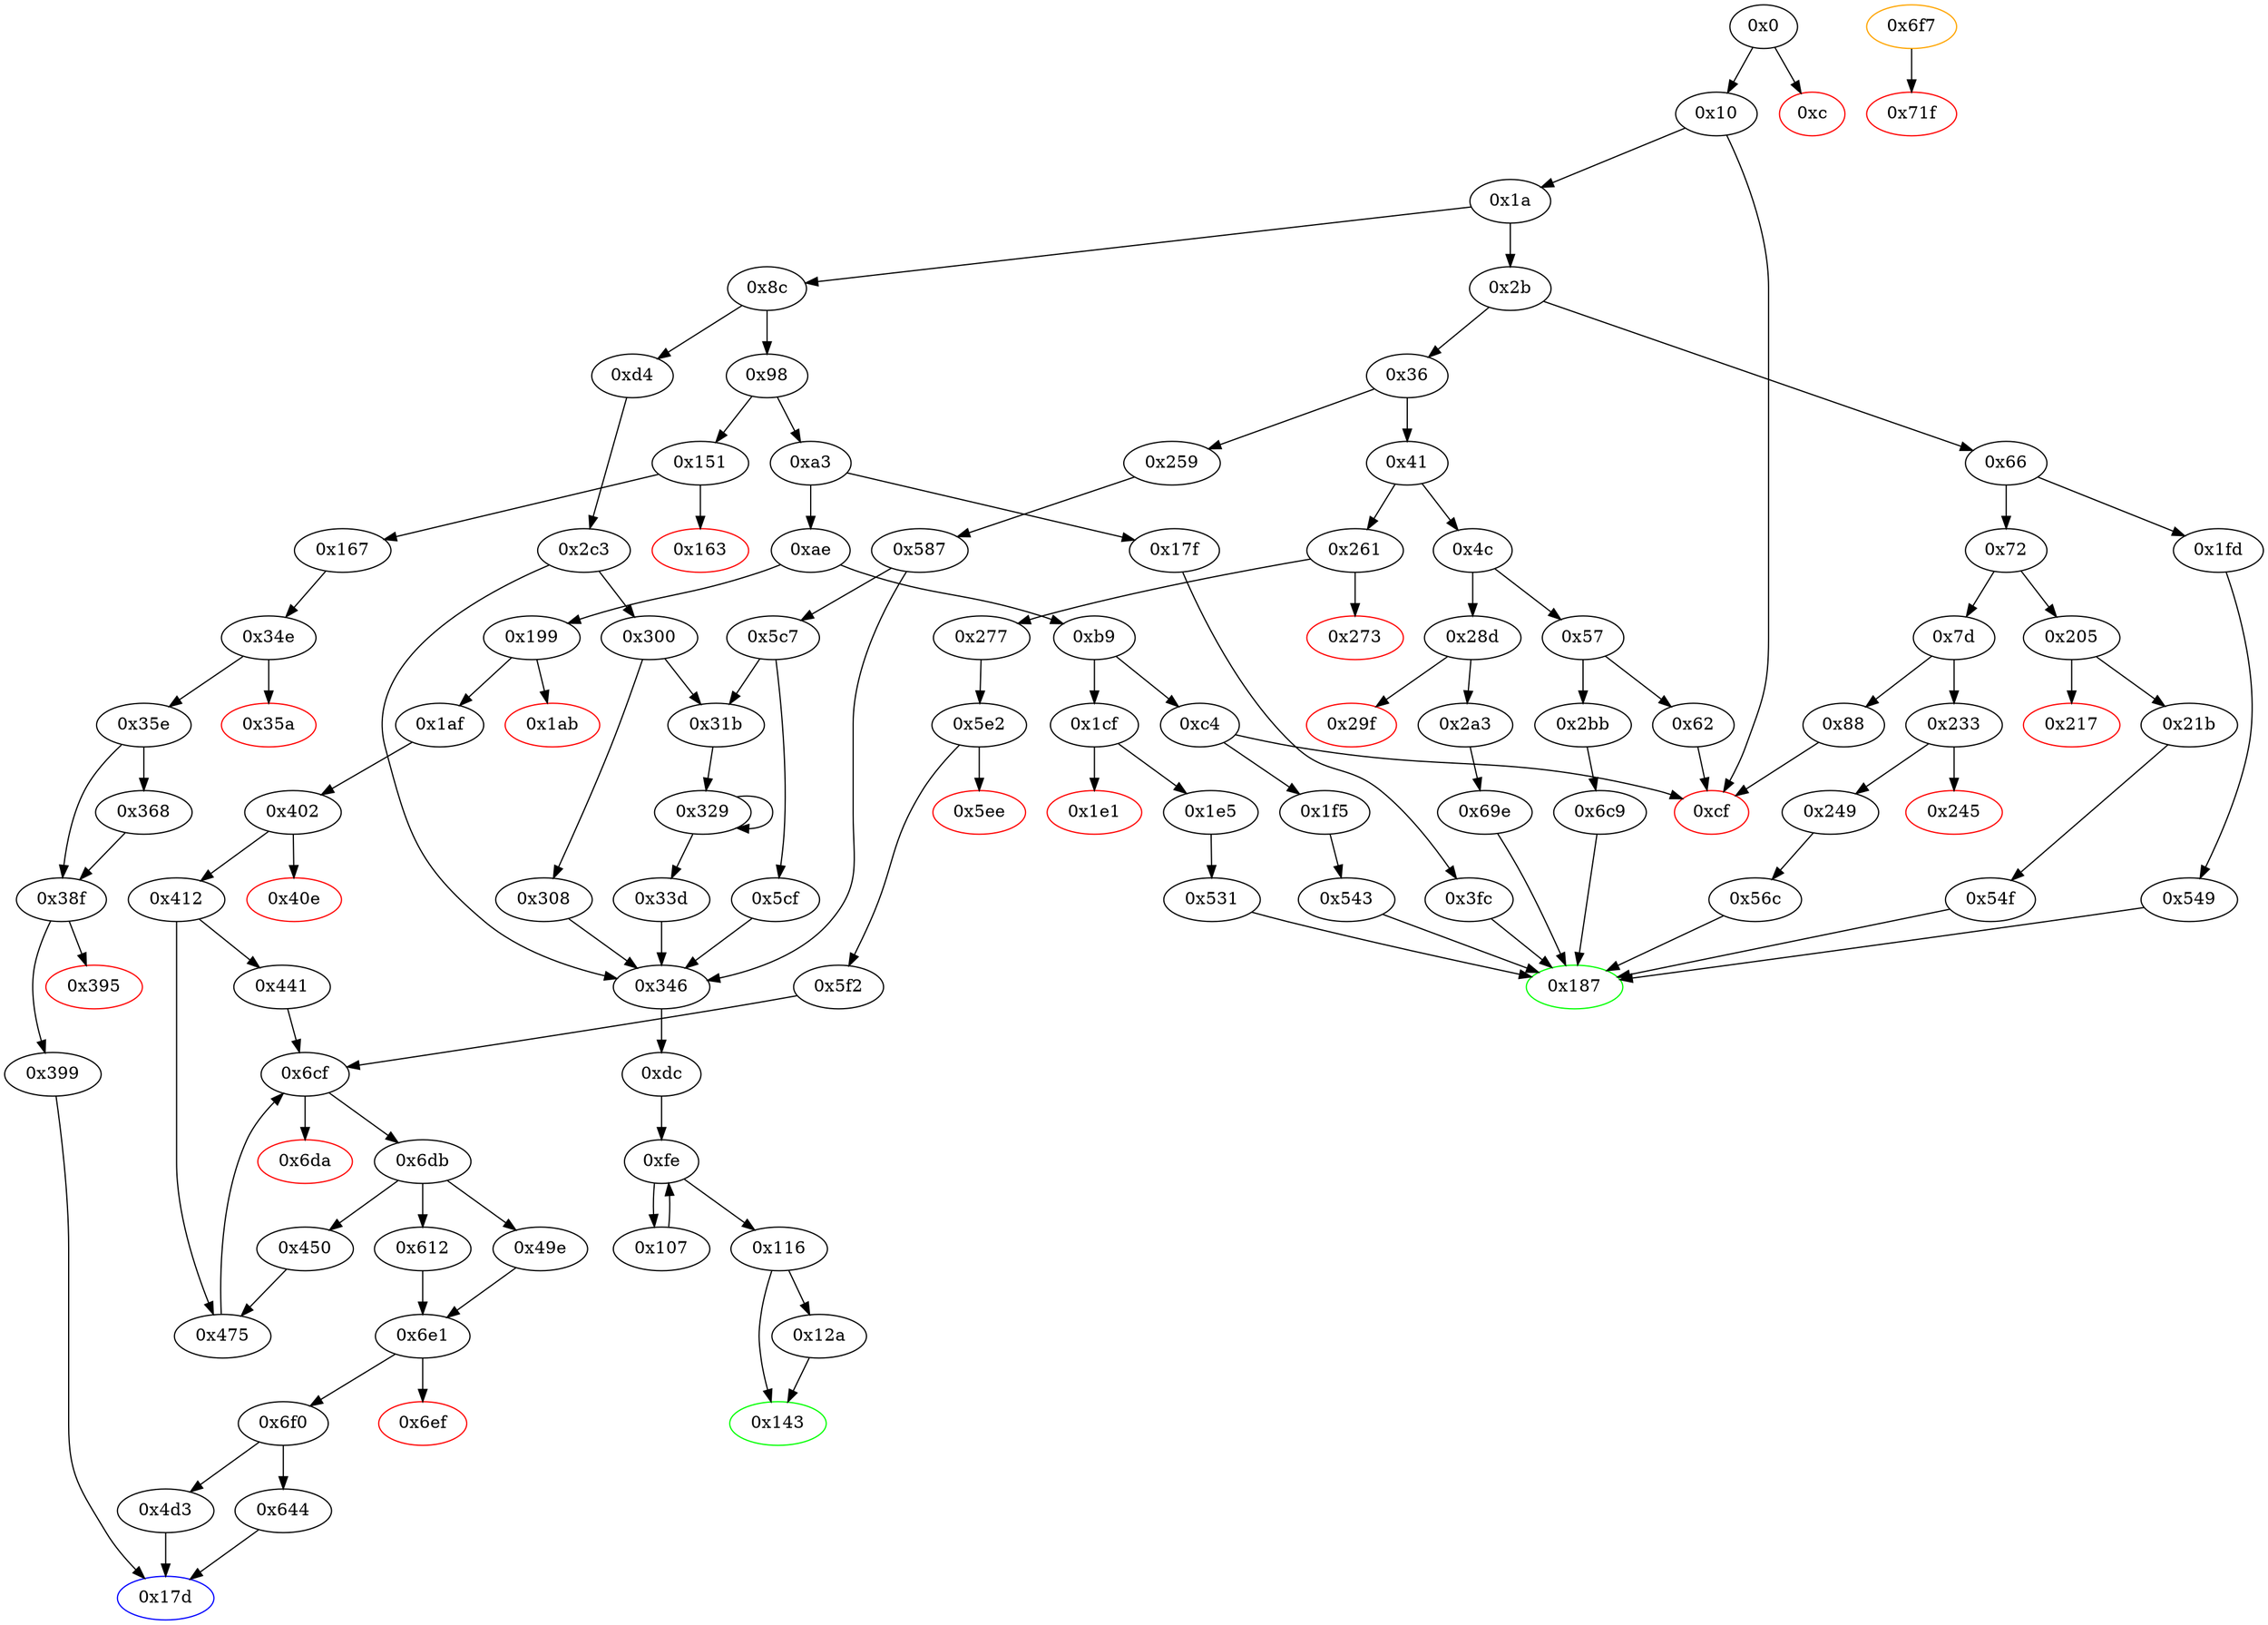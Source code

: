 digraph "" {
"0x5c7" [fillcolor=white, id="0x5c7", style=filled, tooltip="Block 0x5c7\n[0x5c7:0x5ce]\n---\nPredecessors: [0x587]\nSuccessors: [0x31b, 0x5cf]\n---\n0x5c7 DUP1\n0x5c8 PUSH1 0x1f\n0x5ca LT\n0x5cb PUSH2 0x31b\n0x5ce JUMPI\n---\n0x5c8: V505 = 0x1f\n0x5ca: V506 = LT 0x1f V495\n0x5cb: V507 = 0x31b\n0x5ce: JUMPI 0x31b V506\n---\nEntry stack: [V13, 0xdc, V483, 0x3, V495, V502, 0x3, V495]\nStack pops: 1\nStack additions: [S0]\nExit stack: [V13, 0xdc, V483, 0x3, V495, V502, 0x3, V495]\n\nDef sites:\nV13: {0x1a.0x1f}\n0xdc: {0x259.0x25a}\nV483: {0x587.0x58f}\n0x3: {0x587.0x588}\nV495: {0x587.0x5a7}\nV502: {0x587.0x5be}\n0x3: {0x587.0x588}\nV495: {0x587.0x5a7}\n"];
"0x0" [fillcolor=white, id="0x0", style=filled, tooltip="Block 0x0\n[0x0:0xb]\n---\nPredecessors: []\nSuccessors: [0xc, 0x10]\n---\n0x0 PUSH1 0x80\n0x2 PUSH1 0x40\n0x4 MSTORE\n0x5 CALLVALUE\n0x6 DUP1\n0x7 ISZERO\n0x8 PUSH2 0x10\n0xb JUMPI\n---\n0x0: V0 = 0x80\n0x2: V1 = 0x40\n0x4: M[0x40] = 0x80\n0x5: V2 = CALLVALUE\n0x7: V3 = ISZERO V2\n0x8: V4 = 0x10\n0xb: JUMPI 0x10 V3\n---\nEntry stack: []\nStack pops: 0\nStack additions: [V2]\nExit stack: [V2]\n\nDef sites:\n"];
"0x54f" [fillcolor=white, id="0x54f", style=filled, tooltip="Block 0x54f\n[0x54f:0x56b]\n---\nPredecessors: [0x21b]\nSuccessors: [0x187]\n---\n0x54f JUMPDEST\n0x550 PUSH1 0x5\n0x552 PUSH1 0x20\n0x554 SWAP1\n0x555 DUP2\n0x556 MSTORE\n0x557 PUSH1 0x0\n0x559 SWAP3\n0x55a DUP4\n0x55b MSTORE\n0x55c PUSH1 0x40\n0x55e DUP1\n0x55f DUP5\n0x560 SHA3\n0x561 SWAP1\n0x562 SWAP2\n0x563 MSTORE\n0x564 SWAP1\n0x565 DUP3\n0x566 MSTORE\n0x567 SWAP1\n0x568 SHA3\n0x569 SLOAD\n0x56a DUP2\n0x56b JUMP\n---\n0x54f: JUMPDEST \n0x550: V461 = 0x5\n0x552: V462 = 0x20\n0x556: M[0x20] = 0x5\n0x557: V463 = 0x0\n0x55b: M[0x0] = V190\n0x55c: V464 = 0x40\n0x560: V465 = SHA3 0x0 0x40\n0x563: M[0x20] = V465\n0x566: M[0x0] = V194\n0x568: V466 = SHA3 0x0 0x40\n0x569: V467 = S[V466]\n0x56b: JUMP 0x187\n---\nEntry stack: [V13, 0x187, V190, V194]\nStack pops: 3\nStack additions: [S2, V467]\nExit stack: [V13, 0x187, V467]\n\nDef sites:\nV13: {0x1a.0x1f}\n0x187: {0x205.0x206}\nV190: {0x21b.0x228}\nV194: {0x21b.0x22e}\n"];
"0xae" [fillcolor=white, id="0xae", style=filled, tooltip="Block 0xae\n[0xae:0xb8]\n---\nPredecessors: [0xa3]\nSuccessors: [0xb9, 0x199]\n---\n0xae DUP1\n0xaf PUSH4 0x23b872dd\n0xb4 EQ\n0xb5 PUSH2 0x199\n0xb8 JUMPI\n---\n0xaf: V52 = 0x23b872dd\n0xb4: V53 = EQ 0x23b872dd V13\n0xb5: V54 = 0x199\n0xb8: JUMPI 0x199 V53\n---\nEntry stack: [V13]\nStack pops: 1\nStack additions: [S0]\nExit stack: [V13]\n\nDef sites:\nV13: {0x1a.0x1f}\n"];
"0x531" [fillcolor=white, id="0x531", style=filled, tooltip="Block 0x531\n[0x531:0x542]\n---\nPredecessors: [0x1e5]\nSuccessors: [0x187]\n---\n0x531 JUMPDEST\n0x532 PUSH1 0x1\n0x534 PUSH1 0x20\n0x536 MSTORE\n0x537 PUSH1 0x0\n0x539 SWAP1\n0x53a DUP2\n0x53b MSTORE\n0x53c PUSH1 0x40\n0x53e SWAP1\n0x53f SHA3\n0x540 SLOAD\n0x541 DUP2\n0x542 JUMP\n---\n0x531: JUMPDEST \n0x532: V451 = 0x1\n0x534: V452 = 0x20\n0x536: M[0x20] = 0x1\n0x537: V453 = 0x0\n0x53b: M[0x0] = V169\n0x53c: V454 = 0x40\n0x53f: V455 = SHA3 0x0 0x40\n0x540: V456 = S[V455]\n0x542: JUMP 0x187\n---\nEntry stack: [V13, 0x187, V169]\nStack pops: 2\nStack additions: [S1, V456]\nExit stack: [V13, 0x187, V456]\n\nDef sites:\nV13: {0x1a.0x1f}\n0x187: {0x1cf.0x1d0}\nV169: {0x1e5.0x1f0}\n"];
"0x6c9" [fillcolor=white, id="0x6c9", style=filled, tooltip="Block 0x6c9\n[0x6c9:0x6ce]\n---\nPredecessors: [0x2bb]\nSuccessors: [0x187]\n---\n0x6c9 JUMPDEST\n0x6ca PUSH1 0x0\n0x6cc NOT\n0x6cd DUP2\n0x6ce JUMP\n---\n0x6c9: JUMPDEST \n0x6ca: V582 = 0x0\n0x6cc: V583 = NOT 0x0\n0x6ce: JUMP 0x187\n---\nEntry stack: [V13, 0x187]\nStack pops: 1\nStack additions: [S0, 0xffffffffffffffffffffffffffffffffffffffffffffffffffffffffffffffff]\nExit stack: [V13, 0x187, 0xffffffffffffffffffffffffffffffffffffffffffffffffffffffffffffffff]\n\nDef sites:\nV13: {0x1a.0x1f}\n0x187: {0x2bb.0x2bc}\n"];
"0x31b" [fillcolor=white, id="0x31b", style=filled, tooltip="Block 0x31b\n[0x31b:0x328]\n---\nPredecessors: [0x300, 0x5c7]\nSuccessors: [0x329]\n---\n0x31b JUMPDEST\n0x31c DUP3\n0x31d ADD\n0x31e SWAP2\n0x31f SWAP1\n0x320 PUSH1 0x0\n0x322 MSTORE\n0x323 PUSH1 0x20\n0x325 PUSH1 0x0\n0x327 SHA3\n0x328 SWAP1\n---\n0x31b: JUMPDEST \n0x31d: V292 = ADD S2 S0\n0x320: V293 = 0x0\n0x322: M[0x0] = {0x2, 0x3}\n0x323: V294 = 0x20\n0x325: V295 = 0x0\n0x327: V296 = SHA3 0x0 0x20\n---\nEntry stack: [V13, 0xdc, S5, {0x2, 0x3}, S3, S2, {0x2, 0x3}, S0]\nStack pops: 3\nStack additions: [V292, V296, S2]\nExit stack: [V13, 0xdc, S5, {0x2, 0x3}, S3, V292, V296, S2]\n\nDef sites:\nV13: {0x1a.0x1f}\n0xdc: {0x259.0x25a, 0xd4.0xd5}\nS5: {0x2c3.0x2cb, 0x587.0x58f}\n{0x2, 0x3}: {0x2c3.0x2c4, 0x587.0x588}\nS3: {0x2c3.0x2e0, 0x587.0x5a7}\nS2: {0x2c3.0x2f7, 0x587.0x5be}\n{0x2, 0x3}: {0x2c3.0x2c4, 0x587.0x588}\nS0: {0x2c3.0x2e0, 0x587.0x5a7}\n"];
"0x2a3" [fillcolor=white, id="0x2a3", style=filled, tooltip="Block 0x2a3\n[0x2a3:0x2ba]\n---\nPredecessors: [0x28d]\nSuccessors: [0x69e]\n---\n0x2a3 JUMPDEST\n0x2a4 POP\n0x2a5 PUSH1 0x1\n0x2a7 PUSH1 0x1\n0x2a9 PUSH1 0xa0\n0x2ab SHL\n0x2ac SUB\n0x2ad DUP2\n0x2ae CALLDATALOAD\n0x2af DUP2\n0x2b0 AND\n0x2b1 SWAP2\n0x2b2 PUSH1 0x20\n0x2b4 ADD\n0x2b5 CALLDATALOAD\n0x2b6 AND\n0x2b7 PUSH2 0x69e\n0x2ba JUMP\n---\n0x2a3: JUMPDEST \n0x2a5: V244 = 0x1\n0x2a7: V245 = 0x1\n0x2a9: V246 = 0xa0\n0x2ab: V247 = SHL 0xa0 0x1\n0x2ac: V248 = SUB 0x10000000000000000000000000000000000000000 0x1\n0x2ae: V249 = CALLDATALOAD 0x4\n0x2b0: V250 = AND 0xffffffffffffffffffffffffffffffffffffffff V249\n0x2b2: V251 = 0x20\n0x2b4: V252 = ADD 0x20 0x4\n0x2b5: V253 = CALLDATALOAD 0x24\n0x2b6: V254 = AND V253 0xffffffffffffffffffffffffffffffffffffffff\n0x2b7: V255 = 0x69e\n0x2ba: JUMP 0x69e\n---\nEntry stack: [V13, 0x187, 0x4, V238]\nStack pops: 2\nStack additions: [V250, V254]\nExit stack: [V13, 0x187, V250, V254]\n\nDef sites:\nV13: {0x1a.0x1f}\n0x187: {0x28d.0x28e}\n0x4: {0x28d.0x291}\nV238: {0x28d.0x295}\n"];
"0x259" [fillcolor=white, id="0x259", style=filled, tooltip="Block 0x259\n[0x259:0x260]\n---\nPredecessors: [0x36]\nSuccessors: [0x587]\n---\n0x259 JUMPDEST\n0x25a PUSH2 0xdc\n0x25d PUSH2 0x587\n0x260 JUMP\n---\n0x259: JUMPDEST \n0x25a: V213 = 0xdc\n0x25d: V214 = 0x587\n0x260: JUMP 0x587\n---\nEntry stack: [V13]\nStack pops: 0\nStack additions: [0xdc]\nExit stack: [V13, 0xdc]\n\nDef sites:\nV13: {0x1a.0x1f}\n"];
"0x368" [fillcolor=white, id="0x368", style=filled, tooltip="Block 0x368\n[0x368:0x38e]\n---\nPredecessors: [0x35e]\nSuccessors: [0x38f]\n---\n0x368 POP\n0x369 CALLER\n0x36a PUSH1 0x0\n0x36c SWAP1\n0x36d DUP2\n0x36e MSTORE\n0x36f PUSH1 0x5\n0x371 PUSH1 0x20\n0x373 SWAP1\n0x374 DUP2\n0x375 MSTORE\n0x376 PUSH1 0x40\n0x378 DUP1\n0x379 DUP4\n0x37a SHA3\n0x37b PUSH1 0x1\n0x37d PUSH1 0x1\n0x37f PUSH1 0xa0\n0x381 SHL\n0x382 SUB\n0x383 DUP8\n0x384 AND\n0x385 DUP5\n0x386 MSTORE\n0x387 SWAP1\n0x388 SWAP2\n0x389 MSTORE\n0x38a SWAP1\n0x38b SHA3\n0x38c SLOAD\n0x38d ISZERO\n0x38e ISZERO\n---\n0x369: V318 = CALLER\n0x36a: V319 = 0x0\n0x36e: M[0x0] = V318\n0x36f: V320 = 0x5\n0x371: V321 = 0x20\n0x375: M[0x20] = 0x5\n0x376: V322 = 0x40\n0x37a: V323 = SHA3 0x0 0x40\n0x37b: V324 = 0x1\n0x37d: V325 = 0x1\n0x37f: V326 = 0xa0\n0x381: V327 = SHL 0xa0 0x1\n0x382: V328 = SUB 0x10000000000000000000000000000000000000000 0x1\n0x384: V329 = AND V117 0xffffffffffffffffffffffffffffffffffffffff\n0x386: M[0x0] = V329\n0x389: M[0x20] = V323\n0x38b: V330 = SHA3 0x0 0x40\n0x38c: V331 = S[V330]\n0x38d: V332 = ISZERO V331\n0x38e: V333 = ISZERO V332\n---\nEntry stack: [V13, 0x17d, V117, V120, 0x40, V316]\nStack pops: 4\nStack additions: [S3, S2, S1, V333]\nExit stack: [V13, 0x17d, V117, V120, 0x40, V333]\n\nDef sites:\nV13: {0x1a.0x1f}\n0x17d: {0x151.0x152}\nV117: {0x167.0x173}\nV120: {0x167.0x178}\n0x40: {0x34e.0x34f}\nV316: {0x35e.0x362}\n"];
"0x12a" [fillcolor=white, id="0x12a", style=filled, tooltip="Block 0x12a\n[0x12a:0x142]\n---\nPredecessors: [0x116]\nSuccessors: [0x143]\n---\n0x12a DUP1\n0x12b DUP3\n0x12c SUB\n0x12d DUP1\n0x12e MLOAD\n0x12f PUSH1 0x1\n0x131 DUP4\n0x132 PUSH1 0x20\n0x134 SUB\n0x135 PUSH2 0x100\n0x138 EXP\n0x139 SUB\n0x13a NOT\n0x13b AND\n0x13c DUP2\n0x13d MSTORE\n0x13e PUSH1 0x20\n0x140 ADD\n0x141 SWAP2\n0x142 POP\n---\n0x12c: V87 = SUB V82 V84\n0x12e: V88 = M[V87]\n0x12f: V89 = 0x1\n0x132: V90 = 0x20\n0x134: V91 = SUB 0x20 V84\n0x135: V92 = 0x100\n0x138: V93 = EXP 0x100 V91\n0x139: V94 = SUB V93 0x1\n0x13a: V95 = NOT V94\n0x13b: V96 = AND V95 V88\n0x13d: M[V87] = V96\n0x13e: V97 = 0x20\n0x140: V98 = ADD 0x20 V87\n---\nEntry stack: [V13, 0xdc, S4, V65, V65, V82, V84]\nStack pops: 2\nStack additions: [V98, S0]\nExit stack: [V13, 0xdc, S4, V65, V65, V98, V84]\n\nDef sites:\nV13: {0x1a.0x1f}\n0xdc: {0x259.0x25a, 0xd4.0xd5}\nS4: {0x2c3.0x2cb, 0x587.0x58f}\nV65: {0xdc.0xe0}\nV65: {0xdc.0xe0}\nV82: {0x116.0x11f}\nV84: {0x116.0x123}\n"];
"0x2b" [fillcolor=white, id="0x2b", style=filled, tooltip="Block 0x2b\n[0x2b:0x35]\n---\nPredecessors: [0x1a]\nSuccessors: [0x36, 0x66]\n---\n0x2b DUP1\n0x2c PUSH4 0x95d89b41\n0x31 GT\n0x32 PUSH2 0x66\n0x35 JUMPI\n---\n0x2c: V17 = 0x95d89b41\n0x31: V18 = GT 0x95d89b41 V13\n0x32: V19 = 0x66\n0x35: JUMPI 0x66 V18\n---\nEntry stack: [V13]\nStack pops: 1\nStack additions: [S0]\nExit stack: [V13]\n\nDef sites:\nV13: {0x1a.0x1f}\n"];
"0x10" [fillcolor=white, id="0x10", style=filled, tooltip="Block 0x10\n[0x10:0x19]\n---\nPredecessors: [0x0]\nSuccessors: [0x1a, 0xcf]\n---\n0x10 JUMPDEST\n0x11 POP\n0x12 PUSH1 0x4\n0x14 CALLDATASIZE\n0x15 LT\n0x16 PUSH2 0xcf\n0x19 JUMPI\n---\n0x10: JUMPDEST \n0x12: V6 = 0x4\n0x14: V7 = CALLDATASIZE\n0x15: V8 = LT V7 0x4\n0x16: V9 = 0xcf\n0x19: JUMPI 0xcf V8\n---\nEntry stack: [V2]\nStack pops: 1\nStack additions: []\nExit stack: []\n\nDef sites:\nV2: {0x0.0x5}\n"];
"0x5cf" [fillcolor=white, id="0x5cf", style=filled, tooltip="Block 0x5cf\n[0x5cf:0x5e1]\n---\nPredecessors: [0x5c7]\nSuccessors: [0x346]\n---\n0x5cf PUSH2 0x100\n0x5d2 DUP1\n0x5d3 DUP4\n0x5d4 SLOAD\n0x5d5 DIV\n0x5d6 MUL\n0x5d7 DUP4\n0x5d8 MSTORE\n0x5d9 SWAP2\n0x5da PUSH1 0x20\n0x5dc ADD\n0x5dd SWAP2\n0x5de PUSH2 0x346\n0x5e1 JUMP\n---\n0x5cf: V508 = 0x100\n0x5d4: V509 = S[0x3]\n0x5d5: V510 = DIV V509 0x100\n0x5d6: V511 = MUL V510 0x100\n0x5d8: M[V502] = V511\n0x5da: V512 = 0x20\n0x5dc: V513 = ADD 0x20 V502\n0x5de: V514 = 0x346\n0x5e1: JUMP 0x346\n---\nEntry stack: [V13, 0xdc, V483, 0x3, V495, V502, 0x3, V495]\nStack pops: 3\nStack additions: [V513, S1, S0]\nExit stack: [V13, 0xdc, V483, 0x3, V495, V513, 0x3, V495]\n\nDef sites:\nV13: {0x1a.0x1f}\n0xdc: {0x259.0x25a}\nV483: {0x587.0x58f}\n0x3: {0x587.0x588}\nV495: {0x587.0x5a7}\nV502: {0x587.0x5be}\n0x3: {0x587.0x588}\nV495: {0x587.0x5a7}\n"];
"0x6ef" [color=red, fillcolor=white, id="0x6ef", style=filled, tooltip="Block 0x6ef\n[0x6ef:0x6ef]\n---\nPredecessors: [0x6e1]\nSuccessors: []\n---\n0x6ef INVALID\n---\n0x6ef: INVALID \n---\nEntry stack: [V13, 0x17d, S9, S8, S7, S6, S5, {0x4d3, 0x644}, S3, S2, 0x0, V590]\nStack pops: 0\nStack additions: []\nExit stack: [V13, 0x17d, S9, S8, S7, S6, S5, {0x4d3, 0x644}, S3, S2, 0x0, V590]\n\nDef sites:\nV13: {0x1a.0x1f}\n0x17d: {0x199.0x19a}\nS9: {0x1a.0x1f, 0x1af.0x1bc}\nS8: {0x261.0x262, 0x1af.0x1c5}\nS7: {0x277.0x283, 0x1af.0x1ca}\nS6: {0x402.0x403, 0x277.0x288}\nS5: {0x5e2.0x5e3, 0x412.0x436}\n{0x4d3, 0x644}: {0x612.0x635, 0x49e.0x4c4}\nS3: {0x612.0x634, 0x49e.0x4c3}\nS2: {0x277.0x288, 0x402.0x403, 0x277.0x283, 0x1af.0x1ca}\n0x0: {0x6e1.0x6e2}\nV590: {0x6e1.0x6e6}\n"];
"0x308" [fillcolor=white, id="0x308", style=filled, tooltip="Block 0x308\n[0x308:0x31a]\n---\nPredecessors: [0x300]\nSuccessors: [0x346]\n---\n0x308 PUSH2 0x100\n0x30b DUP1\n0x30c DUP4\n0x30d SLOAD\n0x30e DIV\n0x30f MUL\n0x310 DUP4\n0x311 MSTORE\n0x312 SWAP2\n0x313 PUSH1 0x20\n0x315 ADD\n0x316 SWAP2\n0x317 PUSH2 0x346\n0x31a JUMP\n---\n0x308: V285 = 0x100\n0x30d: V286 = S[0x2]\n0x30e: V287 = DIV V286 0x100\n0x30f: V288 = MUL V287 0x100\n0x311: M[V279] = V288\n0x313: V289 = 0x20\n0x315: V290 = ADD 0x20 V279\n0x317: V291 = 0x346\n0x31a: JUMP 0x346\n---\nEntry stack: [V13, 0xdc, V261, 0x2, V272, V279, 0x2, V272]\nStack pops: 3\nStack additions: [V290, S1, S0]\nExit stack: [V13, 0xdc, V261, 0x2, V272, V290, 0x2, V272]\n\nDef sites:\nV13: {0x1a.0x1f}\n0xdc: {0xd4.0xd5}\nV261: {0x2c3.0x2cb}\n0x2: {0x2c3.0x2c4}\nV272: {0x2c3.0x2e0}\nV279: {0x2c3.0x2f7}\n0x2: {0x2c3.0x2c4}\nV272: {0x2c3.0x2e0}\n"];
"0x3fc" [fillcolor=white, id="0x3fc", style=filled, tooltip="Block 0x3fc\n[0x3fc:0x401]\n---\nPredecessors: [0x17f]\nSuccessors: [0x187]\n---\n0x3fc JUMPDEST\n0x3fd PUSH1 0x0\n0x3ff SLOAD\n0x400 SWAP1\n0x401 JUMP\n---\n0x3fc: JUMPDEST \n0x3fd: V355 = 0x0\n0x3ff: V356 = S[0x0]\n0x401: JUMP 0x187\n---\nEntry stack: [V13, 0x187]\nStack pops: 1\nStack additions: [V356]\nExit stack: [V13, V356]\n\nDef sites:\nV13: {0x1a.0x1f}\n0x187: {0x17f.0x180}\n"];
"0x1fd" [fillcolor=white, id="0x1fd", style=filled, tooltip="Block 0x1fd\n[0x1fd:0x204]\n---\nPredecessors: [0x66]\nSuccessors: [0x549]\n---\n0x1fd JUMPDEST\n0x1fe PUSH2 0x187\n0x201 PUSH2 0x549\n0x204 JUMP\n---\n0x1fd: JUMPDEST \n0x1fe: V173 = 0x187\n0x201: V174 = 0x549\n0x204: JUMP 0x549\n---\nEntry stack: [V13]\nStack pops: 0\nStack additions: [0x187]\nExit stack: [V13, 0x187]\n\nDef sites:\nV13: {0x1a.0x1f}\n"];
"0x399" [fillcolor=white, id="0x399", style=filled, tooltip="Block 0x399\n[0x399:0x3fb]\n---\nPredecessors: [0x38f]\nSuccessors: [0x17d]\n---\n0x399 JUMPDEST\n0x39a CALLER\n0x39b PUSH1 0x0\n0x39d DUP2\n0x39e DUP2\n0x39f MSTORE\n0x3a0 PUSH1 0x5\n0x3a2 PUSH1 0x20\n0x3a4 SWAP1\n0x3a5 DUP2\n0x3a6 MSTORE\n0x3a7 PUSH1 0x40\n0x3a9 DUP1\n0x3aa DUP4\n0x3ab SHA3\n0x3ac PUSH1 0x1\n0x3ae PUSH1 0x1\n0x3b0 PUSH1 0xa0\n0x3b2 SHL\n0x3b3 SUB\n0x3b4 DUP9\n0x3b5 AND\n0x3b6 DUP1\n0x3b7 DUP6\n0x3b8 MSTORE\n0x3b9 SWAP1\n0x3ba DUP4\n0x3bb MSTORE\n0x3bc SWAP3\n0x3bd DUP2\n0x3be SWAP1\n0x3bf SHA3\n0x3c0 DUP7\n0x3c1 SWAP1\n0x3c2 SSTORE\n0x3c3 DUP1\n0x3c4 MLOAD\n0x3c5 DUP7\n0x3c6 DUP2\n0x3c7 MSTORE\n0x3c8 SWAP1\n0x3c9 MLOAD\n0x3ca SWAP3\n0x3cb SWAP4\n0x3cc SWAP3\n0x3cd PUSH32 0x8c5be1e5ebec7d5bd14f71427d1e84f3dd0314c0f7b2291e5b200ac8c7c3b925\n0x3ee SWAP3\n0x3ef SWAP2\n0x3f0 DUP2\n0x3f1 SWAP1\n0x3f2 SUB\n0x3f3 SWAP1\n0x3f4 SWAP2\n0x3f5 ADD\n0x3f6 SWAP1\n0x3f7 LOG3\n0x3f8 POP\n0x3f9 POP\n0x3fa POP\n0x3fb JUMP\n---\n0x399: JUMPDEST \n0x39a: V337 = CALLER\n0x39b: V338 = 0x0\n0x39f: M[0x0] = V337\n0x3a0: V339 = 0x5\n0x3a2: V340 = 0x20\n0x3a6: M[0x20] = 0x5\n0x3a7: V341 = 0x40\n0x3ab: V342 = SHA3 0x0 0x40\n0x3ac: V343 = 0x1\n0x3ae: V344 = 0x1\n0x3b0: V345 = 0xa0\n0x3b2: V346 = SHL 0xa0 0x1\n0x3b3: V347 = SUB 0x10000000000000000000000000000000000000000 0x1\n0x3b5: V348 = AND V117 0xffffffffffffffffffffffffffffffffffffffff\n0x3b8: M[0x0] = V348\n0x3bb: M[0x20] = V342\n0x3bf: V349 = SHA3 0x0 0x40\n0x3c2: S[V349] = V120\n0x3c4: V350 = M[0x40]\n0x3c7: M[V350] = V120\n0x3c9: V351 = M[0x40]\n0x3cd: V352 = 0x8c5be1e5ebec7d5bd14f71427d1e84f3dd0314c0f7b2291e5b200ac8c7c3b925\n0x3f2: V353 = SUB V350 V351\n0x3f5: V354 = ADD 0x20 V353\n0x3f7: LOG V351 V354 0x8c5be1e5ebec7d5bd14f71427d1e84f3dd0314c0f7b2291e5b200ac8c7c3b925 V337 V348\n0x3fb: JUMP 0x17d\n---\nEntry stack: [V13, 0x17d, V117, V120, 0x40]\nStack pops: 4\nStack additions: []\nExit stack: [V13]\n\nDef sites:\nV13: {0x1a.0x1f}\n0x17d: {0x151.0x152}\nV117: {0x167.0x173}\nV120: {0x167.0x178}\n0x40: {0x34e.0x34f}\n"];
"0xfe" [fillcolor=white, id="0xfe", style=filled, tooltip="Block 0xfe\n[0xfe:0x106]\n---\nPredecessors: [0xdc, 0x107]\nSuccessors: [0x107, 0x116]\n---\n0xfe JUMPDEST\n0xff DUP4\n0x100 DUP2\n0x101 LT\n0x102 ISZERO\n0x103 PUSH2 0x116\n0x106 JUMPI\n---\n0xfe: JUMPDEST \n0x101: V73 = LT S0 V69\n0x102: V74 = ISZERO V73\n0x103: V75 = 0x116\n0x106: JUMPI 0x116 V74\n---\nEntry stack: [V13, 0xdc, S9, V65, V65, V70, V71, V69, V69, V70, V71, S0]\nStack pops: 4\nStack additions: [S3, S2, S1, S0]\nExit stack: [V13, 0xdc, S9, V65, V65, V70, V71, V69, V69, V70, V71, S0]\n\nDef sites:\nV13: {0x1a.0x1f}\n0xdc: {0x259.0x25a, 0xd4.0xd5}\nS9: {0x2c3.0x2cb, 0x587.0x58f}\nV65: {0xdc.0xe0}\nV65: {0xdc.0xe0}\nV70: {0xdc.0xf4}\nV71: {0xdc.0xf7}\nV69: {0xdc.0xed}\nV69: {0xdc.0xed}\nV70: {0xdc.0xf4}\nV71: {0xdc.0xf7}\nS0: {0xdc.0xfc, 0x107.0x111}\n"];
"0x1cf" [fillcolor=white, id="0x1cf", style=filled, tooltip="Block 0x1cf\n[0x1cf:0x1e0]\n---\nPredecessors: [0xb9]\nSuccessors: [0x1e1, 0x1e5]\n---\n0x1cf JUMPDEST\n0x1d0 PUSH2 0x187\n0x1d3 PUSH1 0x4\n0x1d5 DUP1\n0x1d6 CALLDATASIZE\n0x1d7 SUB\n0x1d8 PUSH1 0x20\n0x1da DUP2\n0x1db LT\n0x1dc ISZERO\n0x1dd PUSH2 0x1e5\n0x1e0 JUMPI\n---\n0x1cf: JUMPDEST \n0x1d0: V154 = 0x187\n0x1d3: V155 = 0x4\n0x1d6: V156 = CALLDATASIZE\n0x1d7: V157 = SUB V156 0x4\n0x1d8: V158 = 0x20\n0x1db: V159 = LT V157 0x20\n0x1dc: V160 = ISZERO V159\n0x1dd: V161 = 0x1e5\n0x1e0: JUMPI 0x1e5 V160\n---\nEntry stack: [V13]\nStack pops: 0\nStack additions: [0x187, 0x4, V157]\nExit stack: [V13, 0x187, 0x4, V157]\n\nDef sites:\nV13: {0x1a.0x1f}\n"];
"0x6f7" [color=orange, fillcolor=white, id="0x6f7", style=filled, tooltip="Block 0x6f7\n[0x6f7:0x71e]\n---\nPredecessors: []\nSuccessors: [0x71f]\n---\n0x6f7 INVALID\n0x6f8 LOG1\n0x6f9 PUSH6 0x627a7a723058\n0x700 SHA3\n0x701 PUSH9 0xbe84f05f8df0adb998\n0x70b CALLDATASIZE\n0x70c MISSING 0xa8\n0x70d DUP9\n0x70e LOG0\n0x70f SHA3\n0x710 PUSH4 0x4cd907ba\n0x715 MISSING 0xe8\n0x716 BYTE\n0x717 MISSING 0xb4\n0x718 BYTE\n0x719 SUB\n0x71a MISSING 0xed\n0x71b CALL\n0x71c MISSING 0xb7\n0x71d MISSING 0xa7\n0x71e CREATE\n---\n0x6f7: INVALID \n0x6f8: LOG S0 S1 S2\n0x6f9: V594 = 0x627a7a723058\n0x700: V595 = SHA3 0x627a7a723058 S3\n0x701: V596 = 0xbe84f05f8df0adb998\n0x70b: V597 = CALLDATASIZE\n0x70c: MISSING 0xa8\n0x70e: LOG S8 S0\n0x70f: V598 = SHA3 S1 S2\n0x710: V599 = 0x4cd907ba\n0x715: MISSING 0xe8\n0x716: V600 = BYTE S0 S1\n0x717: MISSING 0xb4\n0x718: V601 = BYTE S0 S1\n0x719: V602 = SUB V601 S2\n0x71a: MISSING 0xed\n0x71b: V603 = CALL S0 S1 S2 S3 S4 S5 S6\n0x71c: MISSING 0xb7\n0x71d: MISSING 0xa7\n0x71e: V604 = CREATE S0 S1 S2\n---\nEntry stack: []\nStack pops: 0\nStack additions: [V597, 0xbe84f05f8df0adb998, V595, 0x4cd907ba, V598, S3, S4, S5, S6, S7, S8, V600, V602, V603, V604]\nExit stack: []\n\nDef sites:\n"];
"0x5ee" [color=red, fillcolor=white, id="0x5ee", style=filled, tooltip="Block 0x5ee\n[0x5ee:0x5f1]\n---\nPredecessors: [0x5e2]\nSuccessors: []\n---\n0x5ee PUSH1 0x0\n0x5f0 DUP1\n0x5f1 REVERT\n---\n0x5ee: V521 = 0x0\n0x5f1: REVERT 0x0 0x0\n---\nEntry stack: [V13, 0x17d, V230, V233, 0x40]\nStack pops: 0\nStack additions: []\nExit stack: [V13, 0x17d, V230, V233, 0x40]\n\nDef sites:\nV13: {0x1a.0x1f}\n0x17d: {0x261.0x262}\nV230: {0x277.0x283}\nV233: {0x277.0x288}\n0x40: {0x5e2.0x5e3}\n"];
"0x98" [fillcolor=white, id="0x98", style=filled, tooltip="Block 0x98\n[0x98:0xa2]\n---\nPredecessors: [0x8c]\nSuccessors: [0xa3, 0x151]\n---\n0x98 DUP1\n0x99 PUSH4 0x95ea7b3\n0x9e EQ\n0x9f PUSH2 0x151\n0xa2 JUMPI\n---\n0x99: V46 = 0x95ea7b3\n0x9e: V47 = EQ 0x95ea7b3 V13\n0x9f: V48 = 0x151\n0xa2: JUMPI 0x151 V47\n---\nEntry stack: [V13]\nStack pops: 1\nStack additions: [S0]\nExit stack: [V13]\n\nDef sites:\nV13: {0x1a.0x1f}\n"];
"0x33d" [fillcolor=white, id="0x33d", style=filled, tooltip="Block 0x33d\n[0x33d:0x345]\n---\nPredecessors: [0x329]\nSuccessors: [0x346]\n---\n0x33d DUP3\n0x33e SWAP1\n0x33f SUB\n0x340 PUSH1 0x1f\n0x342 AND\n0x343 DUP3\n0x344 ADD\n0x345 SWAP2\n---\n0x33f: V304 = SUB V301 V292\n0x340: V305 = 0x1f\n0x342: V306 = AND 0x1f V304\n0x344: V307 = ADD V292 V306\n---\nEntry stack: [V13, 0xdc, S5, {0x2, 0x3}, S3, V292, V299, V301]\nStack pops: 3\nStack additions: [V307, S1, S2]\nExit stack: [V13, 0xdc, S5, {0x2, 0x3}, S3, V307, V299, V292]\n\nDef sites:\nV13: {0x1a.0x1f}\n0xdc: {0x259.0x25a, 0xd4.0xd5}\nS5: {0x2c3.0x2cb, 0x587.0x58f}\n{0x2, 0x3}: {0x2c3.0x2c4, 0x587.0x588}\nS3: {0x2c3.0x2e0, 0x587.0x5a7}\nV292: {0x31b.0x31d}\nV299: {0x329.0x331}\nV301: {0x329.0x335}\n"];
"0xc4" [fillcolor=white, id="0xc4", style=filled, tooltip="Block 0xc4\n[0xc4:0xce]\n---\nPredecessors: [0xb9]\nSuccessors: [0xcf, 0x1f5]\n---\n0xc4 DUP1\n0xc5 PUSH4 0x313ce567\n0xca EQ\n0xcb PUSH2 0x1f5\n0xce JUMPI\n---\n0xc5: V58 = 0x313ce567\n0xca: V59 = EQ 0x313ce567 V13\n0xcb: V60 = 0x1f5\n0xce: JUMPI 0x1f5 V59\n---\nEntry stack: [V13]\nStack pops: 1\nStack additions: [S0]\nExit stack: [V13]\n\nDef sites:\nV13: {0x1a.0x1f}\n"];
"0x402" [fillcolor=white, id="0x402", style=filled, tooltip="Block 0x402\n[0x402:0x40d]\n---\nPredecessors: [0x1af]\nSuccessors: [0x40e, 0x412]\n---\n0x402 JUMPDEST\n0x403 PUSH1 0x60\n0x405 PUSH1 0x64\n0x407 CALLDATASIZE\n0x408 LT\n0x409 ISZERO\n0x40a PUSH2 0x412\n0x40d JUMPI\n---\n0x402: JUMPDEST \n0x403: V357 = 0x60\n0x405: V358 = 0x64\n0x407: V359 = CALLDATASIZE\n0x408: V360 = LT V359 0x64\n0x409: V361 = ISZERO V360\n0x40a: V362 = 0x412\n0x40d: JUMPI 0x412 V361\n---\nEntry stack: [V13, 0x17d, V145, V149, V152]\nStack pops: 0\nStack additions: [0x60]\nExit stack: [V13, 0x17d, V145, V149, V152, 0x60]\n\nDef sites:\nV13: {0x1a.0x1f}\n0x17d: {0x199.0x19a}\nV145: {0x1af.0x1bc}\nV149: {0x1af.0x1c5}\nV152: {0x1af.0x1ca}\n"];
"0x1f5" [fillcolor=white, id="0x1f5", style=filled, tooltip="Block 0x1f5\n[0x1f5:0x1fc]\n---\nPredecessors: [0xc4]\nSuccessors: [0x543]\n---\n0x1f5 JUMPDEST\n0x1f6 PUSH2 0x187\n0x1f9 PUSH2 0x543\n0x1fc JUMP\n---\n0x1f5: JUMPDEST \n0x1f6: V171 = 0x187\n0x1f9: V172 = 0x543\n0x1fc: JUMP 0x543\n---\nEntry stack: [V13]\nStack pops: 0\nStack additions: [0x187]\nExit stack: [V13, 0x187]\n\nDef sites:\nV13: {0x1a.0x1f}\n"];
"0x56c" [fillcolor=white, id="0x56c", style=filled, tooltip="Block 0x56c\n[0x56c:0x586]\n---\nPredecessors: [0x249]\nSuccessors: [0x187]\n---\n0x56c JUMPDEST\n0x56d PUSH1 0x1\n0x56f PUSH1 0x1\n0x571 PUSH1 0xa0\n0x573 SHL\n0x574 SUB\n0x575 AND\n0x576 PUSH1 0x0\n0x578 SWAP1\n0x579 DUP2\n0x57a MSTORE\n0x57b PUSH1 0x1\n0x57d PUSH1 0x20\n0x57f MSTORE\n0x580 PUSH1 0x40\n0x582 SWAP1\n0x583 SHA3\n0x584 SLOAD\n0x585 SWAP1\n0x586 JUMP\n---\n0x56c: JUMPDEST \n0x56d: V468 = 0x1\n0x56f: V469 = 0x1\n0x571: V470 = 0xa0\n0x573: V471 = SHL 0xa0 0x1\n0x574: V472 = SUB 0x10000000000000000000000000000000000000000 0x1\n0x575: V473 = AND 0xffffffffffffffffffffffffffffffffffffffff V211\n0x576: V474 = 0x0\n0x57a: M[0x0] = V473\n0x57b: V475 = 0x1\n0x57d: V476 = 0x20\n0x57f: M[0x20] = 0x1\n0x580: V477 = 0x40\n0x583: V478 = SHA3 0x0 0x40\n0x584: V479 = S[V478]\n0x586: JUMP 0x187\n---\nEntry stack: [V13, 0x187, V211]\nStack pops: 2\nStack additions: [V479]\nExit stack: [V13, V479]\n\nDef sites:\nV13: {0x1a.0x1f}\n0x187: {0x233.0x234}\nV211: {0x249.0x254}\n"];
"0x41" [fillcolor=white, id="0x41", style=filled, tooltip="Block 0x41\n[0x41:0x4b]\n---\nPredecessors: [0x36]\nSuccessors: [0x4c, 0x261]\n---\n0x41 DUP1\n0x42 PUSH4 0xa9059cbb\n0x47 EQ\n0x48 PUSH2 0x261\n0x4b JUMPI\n---\n0x42: V23 = 0xa9059cbb\n0x47: V24 = EQ 0xa9059cbb V13\n0x48: V25 = 0x261\n0x4b: JUMPI 0x261 V24\n---\nEntry stack: [V13]\nStack pops: 1\nStack additions: [S0]\nExit stack: [V13]\n\nDef sites:\nV13: {0x1a.0x1f}\n"];
"0x163" [color=red, fillcolor=white, id="0x163", style=filled, tooltip="Block 0x163\n[0x163:0x166]\n---\nPredecessors: [0x151]\nSuccessors: []\n---\n0x163 PUSH1 0x0\n0x165 DUP1\n0x166 REVERT\n---\n0x163: V110 = 0x0\n0x166: REVERT 0x0 0x0\n---\nEntry stack: [V13, 0x17d, 0x4, V105]\nStack pops: 0\nStack additions: []\nExit stack: [V13, 0x17d, 0x4, V105]\n\nDef sites:\nV13: {0x1a.0x1f}\n0x17d: {0x151.0x152}\n0x4: {0x151.0x155}\nV105: {0x151.0x159}\n"];
"0x277" [fillcolor=white, id="0x277", style=filled, tooltip="Block 0x277\n[0x277:0x28c]\n---\nPredecessors: [0x261]\nSuccessors: [0x5e2]\n---\n0x277 JUMPDEST\n0x278 POP\n0x279 PUSH1 0x1\n0x27b PUSH1 0x1\n0x27d PUSH1 0xa0\n0x27f SHL\n0x280 SUB\n0x281 DUP2\n0x282 CALLDATALOAD\n0x283 AND\n0x284 SWAP1\n0x285 PUSH1 0x20\n0x287 ADD\n0x288 CALLDATALOAD\n0x289 PUSH2 0x5e2\n0x28c JUMP\n---\n0x277: JUMPDEST \n0x279: V224 = 0x1\n0x27b: V225 = 0x1\n0x27d: V226 = 0xa0\n0x27f: V227 = SHL 0xa0 0x1\n0x280: V228 = SUB 0x10000000000000000000000000000000000000000 0x1\n0x282: V229 = CALLDATALOAD 0x4\n0x283: V230 = AND V229 0xffffffffffffffffffffffffffffffffffffffff\n0x285: V231 = 0x20\n0x287: V232 = ADD 0x20 0x4\n0x288: V233 = CALLDATALOAD 0x24\n0x289: V234 = 0x5e2\n0x28c: JUMP 0x5e2\n---\nEntry stack: [V13, 0x17d, 0x4, V218]\nStack pops: 2\nStack additions: [V230, V233]\nExit stack: [V13, 0x17d, V230, V233]\n\nDef sites:\nV13: {0x1a.0x1f}\n0x17d: {0x261.0x262}\n0x4: {0x261.0x265}\nV218: {0x261.0x269}\n"];
"0xa3" [fillcolor=white, id="0xa3", style=filled, tooltip="Block 0xa3\n[0xa3:0xad]\n---\nPredecessors: [0x98]\nSuccessors: [0xae, 0x17f]\n---\n0xa3 DUP1\n0xa4 PUSH4 0x18160ddd\n0xa9 EQ\n0xaa PUSH2 0x17f\n0xad JUMPI\n---\n0xa4: V49 = 0x18160ddd\n0xa9: V50 = EQ 0x18160ddd V13\n0xaa: V51 = 0x17f\n0xad: JUMPI 0x17f V50\n---\nEntry stack: [V13]\nStack pops: 1\nStack additions: [S0]\nExit stack: [V13]\n\nDef sites:\nV13: {0x1a.0x1f}\n"];
"0x28d" [fillcolor=white, id="0x28d", style=filled, tooltip="Block 0x28d\n[0x28d:0x29e]\n---\nPredecessors: [0x4c]\nSuccessors: [0x29f, 0x2a3]\n---\n0x28d JUMPDEST\n0x28e PUSH2 0x187\n0x291 PUSH1 0x4\n0x293 DUP1\n0x294 CALLDATASIZE\n0x295 SUB\n0x296 PUSH1 0x40\n0x298 DUP2\n0x299 LT\n0x29a ISZERO\n0x29b PUSH2 0x2a3\n0x29e JUMPI\n---\n0x28d: JUMPDEST \n0x28e: V235 = 0x187\n0x291: V236 = 0x4\n0x294: V237 = CALLDATASIZE\n0x295: V238 = SUB V237 0x4\n0x296: V239 = 0x40\n0x299: V240 = LT V238 0x40\n0x29a: V241 = ISZERO V240\n0x29b: V242 = 0x2a3\n0x29e: JUMPI 0x2a3 V241\n---\nEntry stack: [V13]\nStack pops: 0\nStack additions: [0x187, 0x4, V238]\nExit stack: [V13, 0x187, 0x4, V238]\n\nDef sites:\nV13: {0x1a.0x1f}\n"];
"0x233" [fillcolor=white, id="0x233", style=filled, tooltip="Block 0x233\n[0x233:0x244]\n---\nPredecessors: [0x7d]\nSuccessors: [0x245, 0x249]\n---\n0x233 JUMPDEST\n0x234 PUSH2 0x187\n0x237 PUSH1 0x4\n0x239 DUP1\n0x23a CALLDATASIZE\n0x23b SUB\n0x23c PUSH1 0x20\n0x23e DUP2\n0x23f LT\n0x240 ISZERO\n0x241 PUSH2 0x249\n0x244 JUMPI\n---\n0x233: JUMPDEST \n0x234: V196 = 0x187\n0x237: V197 = 0x4\n0x23a: V198 = CALLDATASIZE\n0x23b: V199 = SUB V198 0x4\n0x23c: V200 = 0x20\n0x23f: V201 = LT V199 0x20\n0x240: V202 = ISZERO V201\n0x241: V203 = 0x249\n0x244: JUMPI 0x249 V202\n---\nEntry stack: [V13]\nStack pops: 0\nStack additions: [0x187, 0x4, V199]\nExit stack: [V13, 0x187, 0x4, V199]\n\nDef sites:\nV13: {0x1a.0x1f}\n"];
"0x612" [fillcolor=white, id="0x612", style=filled, tooltip="Block 0x612\n[0x612:0x643]\n---\nPredecessors: [0x6db]\nSuccessors: [0x6e1]\n---\n0x612 JUMPDEST\n0x613 CALLER\n0x614 PUSH1 0x0\n0x616 SWAP1\n0x617 DUP2\n0x618 MSTORE\n0x619 PUSH1 0x1\n0x61b PUSH1 0x20\n0x61d MSTORE\n0x61e PUSH1 0x40\n0x620 DUP1\n0x621 DUP3\n0x622 SHA3\n0x623 SWAP3\n0x624 SWAP1\n0x625 SWAP3\n0x626 SSTORE\n0x627 PUSH1 0x1\n0x629 PUSH1 0x1\n0x62b PUSH1 0xa0\n0x62d SHL\n0x62e SUB\n0x62f DUP6\n0x630 AND\n0x631 DUP2\n0x632 MSTORE\n0x633 SHA3\n0x634 SLOAD\n0x635 PUSH2 0x644\n0x638 SWAP1\n0x639 DUP4\n0x63a PUSH4 0xffffffff\n0x63f PUSH2 0x6e1\n0x642 AND\n0x643 JUMP\n---\n0x612: JUMPDEST \n0x613: V533 = CALLER\n0x614: V534 = 0x0\n0x618: M[0x0] = V533\n0x619: V535 = 0x1\n0x61b: V536 = 0x20\n0x61d: M[0x20] = 0x1\n0x61e: V537 = 0x40\n0x622: V538 = SHA3 0x0 0x40\n0x626: S[V538] = V588\n0x627: V539 = 0x1\n0x629: V540 = 0x1\n0x62b: V541 = 0xa0\n0x62d: V542 = SHL 0xa0 0x1\n0x62e: V543 = SUB 0x10000000000000000000000000000000000000000 0x1\n0x630: V544 = AND S3 0xffffffffffffffffffffffffffffffffffffffff\n0x632: M[0x0] = V544\n0x633: V545 = SHA3 0x0 0x40\n0x634: V546 = S[V545]\n0x635: V547 = 0x644\n0x63a: V548 = 0xffffffff\n0x63f: V549 = 0x6e1\n0x642: V550 = AND 0x6e1 0xffffffff\n0x643: JUMP 0x6e1\n---\nEntry stack: [V13, 0x17d, S5, S4, S3, S2, S1, V588]\nStack pops: 4\nStack additions: [S3, S2, S1, 0x644, V546, S2]\nExit stack: [V13, 0x17d, S5, S4, S3, S2, S1, 0x644, V546, S2]\n\nDef sites:\nV13: {0x1a.0x1f}\n0x17d: {0x199.0x19a}\nS5: {0x1a.0x1f, 0x1af.0x1bc}\nS4: {0x261.0x262, 0x1af.0x1c5}\nS3: {0x277.0x283, 0x1af.0x1ca}\nS2: {0x402.0x403, 0x277.0x288}\nS1: {0x5e2.0x5e3, 0x412.0x436}\nV588: {0x6db.0x6de}\n"];
"0x69e" [fillcolor=white, id="0x69e", style=filled, tooltip="Block 0x69e\n[0x69e:0x6c8]\n---\nPredecessors: [0x2a3]\nSuccessors: [0x187]\n---\n0x69e JUMPDEST\n0x69f PUSH1 0x1\n0x6a1 PUSH1 0x1\n0x6a3 PUSH1 0xa0\n0x6a5 SHL\n0x6a6 SUB\n0x6a7 SWAP2\n0x6a8 DUP3\n0x6a9 AND\n0x6aa PUSH1 0x0\n0x6ac SWAP1\n0x6ad DUP2\n0x6ae MSTORE\n0x6af PUSH1 0x5\n0x6b1 PUSH1 0x20\n0x6b3 SWAP1\n0x6b4 DUP2\n0x6b5 MSTORE\n0x6b6 PUSH1 0x40\n0x6b8 DUP1\n0x6b9 DUP4\n0x6ba SHA3\n0x6bb SWAP4\n0x6bc SWAP1\n0x6bd SWAP5\n0x6be AND\n0x6bf DUP3\n0x6c0 MSTORE\n0x6c1 SWAP2\n0x6c2 SWAP1\n0x6c3 SWAP2\n0x6c4 MSTORE\n0x6c5 SHA3\n0x6c6 SLOAD\n0x6c7 SWAP1\n0x6c8 JUMP\n---\n0x69e: JUMPDEST \n0x69f: V568 = 0x1\n0x6a1: V569 = 0x1\n0x6a3: V570 = 0xa0\n0x6a5: V571 = SHL 0xa0 0x1\n0x6a6: V572 = SUB 0x10000000000000000000000000000000000000000 0x1\n0x6a9: V573 = AND 0xffffffffffffffffffffffffffffffffffffffff V250\n0x6aa: V574 = 0x0\n0x6ae: M[0x0] = V573\n0x6af: V575 = 0x5\n0x6b1: V576 = 0x20\n0x6b5: M[0x20] = 0x5\n0x6b6: V577 = 0x40\n0x6ba: V578 = SHA3 0x0 0x40\n0x6be: V579 = AND 0xffffffffffffffffffffffffffffffffffffffff V254\n0x6c0: M[0x0] = V579\n0x6c4: M[0x20] = V578\n0x6c5: V580 = SHA3 0x0 0x40\n0x6c6: V581 = S[V580]\n0x6c8: JUMP 0x187\n---\nEntry stack: [V13, 0x187, V250, V254]\nStack pops: 3\nStack additions: [V581]\nExit stack: [V13, V581]\n\nDef sites:\nV13: {0x1a.0x1f}\n0x187: {0x28d.0x28e}\nV250: {0x2a3.0x2b0}\nV254: {0x2a3.0x2b6}\n"];
"0x187" [color=green, fillcolor=white, id="0x187", style=filled, tooltip="Block 0x187\n[0x187:0x198]\n---\nPredecessors: [0x3fc, 0x531, 0x543, 0x549, 0x54f, 0x56c, 0x69e, 0x6c9]\nSuccessors: []\n---\n0x187 JUMPDEST\n0x188 PUSH1 0x40\n0x18a DUP1\n0x18b MLOAD\n0x18c SWAP2\n0x18d DUP3\n0x18e MSTORE\n0x18f MLOAD\n0x190 SWAP1\n0x191 DUP2\n0x192 SWAP1\n0x193 SUB\n0x194 PUSH1 0x20\n0x196 ADD\n0x197 SWAP1\n0x198 RETURN\n---\n0x187: JUMPDEST \n0x188: V124 = 0x40\n0x18b: V125 = M[0x40]\n0x18e: M[V125] = S0\n0x18f: V126 = M[0x40]\n0x193: V127 = SUB V125 V126\n0x194: V128 = 0x20\n0x196: V129 = ADD 0x20 V127\n0x198: RETURN V126 V129\n---\nEntry stack: [V13, S1, S0]\nStack pops: 1\nStack additions: []\nExit stack: [V13, S1]\n\nDef sites:\nV13: {0x1a.0x1f}\nS1: {0x2bb.0x2bc, 0x1a.0x1f, 0x1fd.0x1fe, 0x1f5.0x1f6, 0x1cf.0x1d0, 0x205.0x206}\nS0: {0x3fc.0x3ff, 0x69e.0x6c6, 0x531.0x540, 0x549.0x54c, 0x6c9.0x6cc, 0x56c.0x584, 0x54f.0x569, 0x543.0x546}\n"];
"0x17f" [fillcolor=white, id="0x17f", style=filled, tooltip="Block 0x17f\n[0x17f:0x186]\n---\nPredecessors: [0xa3]\nSuccessors: [0x3fc]\n---\n0x17f JUMPDEST\n0x180 PUSH2 0x187\n0x183 PUSH2 0x3fc\n0x186 JUMP\n---\n0x17f: JUMPDEST \n0x180: V122 = 0x187\n0x183: V123 = 0x3fc\n0x186: JUMP 0x3fc\n---\nEntry stack: [V13]\nStack pops: 0\nStack additions: [0x187]\nExit stack: [V13, 0x187]\n\nDef sites:\nV13: {0x1a.0x1f}\n"];
"0x450" [fillcolor=white, id="0x450", style=filled, tooltip="Block 0x450\n[0x450:0x474]\n---\nPredecessors: [0x6db]\nSuccessors: [0x475]\n---\n0x450 JUMPDEST\n0x451 PUSH1 0x1\n0x453 PUSH1 0x1\n0x455 PUSH1 0xa0\n0x457 SHL\n0x458 SUB\n0x459 DUP7\n0x45a AND\n0x45b PUSH1 0x0\n0x45d SWAP1\n0x45e DUP2\n0x45f MSTORE\n0x460 PUSH1 0x5\n0x462 PUSH1 0x20\n0x464 SWAP1\n0x465 DUP2\n0x466 MSTORE\n0x467 PUSH1 0x40\n0x469 DUP1\n0x46a DUP4\n0x46b SHA3\n0x46c CALLER\n0x46d DUP5\n0x46e MSTORE\n0x46f SWAP1\n0x470 SWAP2\n0x471 MSTORE\n0x472 SWAP1\n0x473 SHA3\n0x474 SSTORE\n---\n0x450: JUMPDEST \n0x451: V387 = 0x1\n0x453: V388 = 0x1\n0x455: V389 = 0xa0\n0x457: V390 = SHL 0xa0 0x1\n0x458: V391 = SUB 0x10000000000000000000000000000000000000000 0x1\n0x45a: V392 = AND S5 0xffffffffffffffffffffffffffffffffffffffff\n0x45b: V393 = 0x0\n0x45f: M[0x0] = V392\n0x460: V394 = 0x5\n0x462: V395 = 0x20\n0x466: M[0x20] = 0x5\n0x467: V396 = 0x40\n0x46b: V397 = SHA3 0x0 0x40\n0x46c: V398 = CALLER\n0x46e: M[0x0] = V398\n0x471: M[0x20] = V397\n0x473: V399 = SHA3 0x0 0x40\n0x474: S[V399] = V588\n---\nEntry stack: [V13, 0x17d, S5, S4, S3, S2, S1, V588]\nStack pops: 6\nStack additions: [S5, S4, S3, S2, S1]\nExit stack: [V13, 0x17d, S5, S4, S3, S2, S1]\n\nDef sites:\nV13: {0x1a.0x1f}\n0x17d: {0x199.0x19a}\nS5: {0x1a.0x1f, 0x1af.0x1bc}\nS4: {0x261.0x262, 0x1af.0x1c5}\nS3: {0x277.0x283, 0x1af.0x1ca}\nS2: {0x402.0x403, 0x277.0x288}\nS1: {0x5e2.0x5e3, 0x412.0x436}\nV588: {0x6db.0x6de}\n"];
"0x35e" [fillcolor=white, id="0x35e", style=filled, tooltip="Block 0x35e\n[0x35e:0x367]\n---\nPredecessors: [0x34e]\nSuccessors: [0x368, 0x38f]\n---\n0x35e JUMPDEST\n0x35f DUP2\n0x360 ISZERO\n0x361 DUP1\n0x362 ISZERO\n0x363 SWAP1\n0x364 PUSH2 0x38f\n0x367 JUMPI\n---\n0x35e: JUMPDEST \n0x360: V315 = ISZERO V120\n0x362: V316 = ISZERO V315\n0x364: V317 = 0x38f\n0x367: JUMPI 0x38f V315\n---\nEntry stack: [V13, 0x17d, V117, V120, 0x40]\nStack pops: 2\nStack additions: [S1, S0, V316]\nExit stack: [V13, 0x17d, V117, V120, 0x40, V316]\n\nDef sites:\nV13: {0x1a.0x1f}\n0x17d: {0x151.0x152}\nV117: {0x167.0x173}\nV120: {0x167.0x178}\n0x40: {0x34e.0x34f}\n"];
"0x245" [color=red, fillcolor=white, id="0x245", style=filled, tooltip="Block 0x245\n[0x245:0x248]\n---\nPredecessors: [0x233]\nSuccessors: []\n---\n0x245 PUSH1 0x0\n0x247 DUP1\n0x248 REVERT\n---\n0x245: V204 = 0x0\n0x248: REVERT 0x0 0x0\n---\nEntry stack: [V13, 0x187, 0x4, V199]\nStack pops: 0\nStack additions: []\nExit stack: [V13, 0x187, 0x4, V199]\n\nDef sites:\nV13: {0x1a.0x1f}\n0x187: {0x233.0x234}\n0x4: {0x233.0x237}\nV199: {0x233.0x23b}\n"];
"0x38f" [fillcolor=white, id="0x38f", style=filled, tooltip="Block 0x38f\n[0x38f:0x394]\n---\nPredecessors: [0x35e, 0x368]\nSuccessors: [0x395, 0x399]\n---\n0x38f JUMPDEST\n0x390 ISZERO\n0x391 PUSH2 0x399\n0x394 JUMPI\n---\n0x38f: JUMPDEST \n0x390: V334 = ISZERO S0\n0x391: V335 = 0x399\n0x394: JUMPI 0x399 V334\n---\nEntry stack: [V13, 0x17d, V117, V120, 0x40, S0]\nStack pops: 1\nStack additions: []\nExit stack: [V13, 0x17d, V117, V120, 0x40]\n\nDef sites:\nV13: {0x1a.0x1f}\n0x17d: {0x151.0x152}\nV117: {0x167.0x173}\nV120: {0x167.0x178}\n0x40: {0x34e.0x34f}\nS0: {0x368.0x38e, 0x35e.0x362}\n"];
"0x1e5" [fillcolor=white, id="0x1e5", style=filled, tooltip="Block 0x1e5\n[0x1e5:0x1f4]\n---\nPredecessors: [0x1cf]\nSuccessors: [0x531]\n---\n0x1e5 JUMPDEST\n0x1e6 POP\n0x1e7 CALLDATALOAD\n0x1e8 PUSH1 0x1\n0x1ea PUSH1 0x1\n0x1ec PUSH1 0xa0\n0x1ee SHL\n0x1ef SUB\n0x1f0 AND\n0x1f1 PUSH2 0x531\n0x1f4 JUMP\n---\n0x1e5: JUMPDEST \n0x1e7: V163 = CALLDATALOAD 0x4\n0x1e8: V164 = 0x1\n0x1ea: V165 = 0x1\n0x1ec: V166 = 0xa0\n0x1ee: V167 = SHL 0xa0 0x1\n0x1ef: V168 = SUB 0x10000000000000000000000000000000000000000 0x1\n0x1f0: V169 = AND 0xffffffffffffffffffffffffffffffffffffffff V163\n0x1f1: V170 = 0x531\n0x1f4: JUMP 0x531\n---\nEntry stack: [V13, 0x187, 0x4, V157]\nStack pops: 2\nStack additions: [V169]\nExit stack: [V13, 0x187, V169]\n\nDef sites:\nV13: {0x1a.0x1f}\n0x187: {0x1cf.0x1d0}\n0x4: {0x1cf.0x1d3}\nV157: {0x1cf.0x1d7}\n"];
"0x29f" [color=red, fillcolor=white, id="0x29f", style=filled, tooltip="Block 0x29f\n[0x29f:0x2a2]\n---\nPredecessors: [0x28d]\nSuccessors: []\n---\n0x29f PUSH1 0x0\n0x2a1 DUP1\n0x2a2 REVERT\n---\n0x29f: V243 = 0x0\n0x2a2: REVERT 0x0 0x0\n---\nEntry stack: [V13, 0x187, 0x4, V238]\nStack pops: 0\nStack additions: []\nExit stack: [V13, 0x187, 0x4, V238]\n\nDef sites:\nV13: {0x1a.0x1f}\n0x187: {0x28d.0x28e}\n0x4: {0x28d.0x291}\nV238: {0x28d.0x295}\n"];
"0x72" [fillcolor=white, id="0x72", style=filled, tooltip="Block 0x72\n[0x72:0x7c]\n---\nPredecessors: [0x66]\nSuccessors: [0x7d, 0x205]\n---\n0x72 DUP1\n0x73 PUSH4 0x5c658165\n0x78 EQ\n0x79 PUSH2 0x205\n0x7c JUMPI\n---\n0x73: V36 = 0x5c658165\n0x78: V37 = EQ 0x5c658165 V13\n0x79: V38 = 0x205\n0x7c: JUMPI 0x205 V37\n---\nEntry stack: [V13]\nStack pops: 1\nStack additions: [S0]\nExit stack: [V13]\n\nDef sites:\nV13: {0x1a.0x1f}\n"];
"0x62" [fillcolor=white, id="0x62", style=filled, tooltip="Block 0x62\n[0x62:0x65]\n---\nPredecessors: [0x57]\nSuccessors: [0xcf]\n---\n0x62 PUSH2 0xcf\n0x65 JUMP\n---\n0x62: V32 = 0xcf\n0x65: JUMP 0xcf\n---\nEntry stack: [V13]\nStack pops: 0\nStack additions: []\nExit stack: [V13]\n\nDef sites:\nV13: {0x1a.0x1f}\n"];
"0x587" [fillcolor=white, id="0x587", style=filled, tooltip="Block 0x587\n[0x587:0x5c6]\n---\nPredecessors: [0x259]\nSuccessors: [0x346, 0x5c7]\n---\n0x587 JUMPDEST\n0x588 PUSH1 0x3\n0x58a DUP1\n0x58b SLOAD\n0x58c PUSH1 0x40\n0x58e DUP1\n0x58f MLOAD\n0x590 PUSH1 0x20\n0x592 PUSH1 0x2\n0x594 PUSH1 0x1\n0x596 DUP6\n0x597 AND\n0x598 ISZERO\n0x599 PUSH2 0x100\n0x59c MUL\n0x59d PUSH1 0x0\n0x59f NOT\n0x5a0 ADD\n0x5a1 SWAP1\n0x5a2 SWAP5\n0x5a3 AND\n0x5a4 SWAP4\n0x5a5 SWAP1\n0x5a6 SWAP4\n0x5a7 DIV\n0x5a8 PUSH1 0x1f\n0x5aa DUP2\n0x5ab ADD\n0x5ac DUP5\n0x5ad SWAP1\n0x5ae DIV\n0x5af DUP5\n0x5b0 MUL\n0x5b1 DUP3\n0x5b2 ADD\n0x5b3 DUP5\n0x5b4 ADD\n0x5b5 SWAP1\n0x5b6 SWAP3\n0x5b7 MSTORE\n0x5b8 DUP2\n0x5b9 DUP2\n0x5ba MSTORE\n0x5bb SWAP3\n0x5bc SWAP2\n0x5bd DUP4\n0x5be ADD\n0x5bf DUP3\n0x5c0 DUP3\n0x5c1 DUP1\n0x5c2 ISZERO\n0x5c3 PUSH2 0x346\n0x5c6 JUMPI\n---\n0x587: JUMPDEST \n0x588: V480 = 0x3\n0x58b: V481 = S[0x3]\n0x58c: V482 = 0x40\n0x58f: V483 = M[0x40]\n0x590: V484 = 0x20\n0x592: V485 = 0x2\n0x594: V486 = 0x1\n0x597: V487 = AND V481 0x1\n0x598: V488 = ISZERO V487\n0x599: V489 = 0x100\n0x59c: V490 = MUL 0x100 V488\n0x59d: V491 = 0x0\n0x59f: V492 = NOT 0x0\n0x5a0: V493 = ADD 0xffffffffffffffffffffffffffffffffffffffffffffffffffffffffffffffff V490\n0x5a3: V494 = AND V481 V493\n0x5a7: V495 = DIV V494 0x2\n0x5a8: V496 = 0x1f\n0x5ab: V497 = ADD V495 0x1f\n0x5ae: V498 = DIV V497 0x20\n0x5b0: V499 = MUL 0x20 V498\n0x5b2: V500 = ADD V483 V499\n0x5b4: V501 = ADD 0x20 V500\n0x5b7: M[0x40] = V501\n0x5ba: M[V483] = V495\n0x5be: V502 = ADD V483 0x20\n0x5c2: V503 = ISZERO V495\n0x5c3: V504 = 0x346\n0x5c6: JUMPI 0x346 V503\n---\nEntry stack: [V13, 0xdc]\nStack pops: 0\nStack additions: [V483, 0x3, V495, V502, 0x3, V495]\nExit stack: [V13, 0xdc, V483, 0x3, V495, V502, 0x3, V495]\n\nDef sites:\nV13: {0x1a.0x1f}\n0xdc: {0x259.0x25a}\n"];
"0x273" [color=red, fillcolor=white, id="0x273", style=filled, tooltip="Block 0x273\n[0x273:0x276]\n---\nPredecessors: [0x261]\nSuccessors: []\n---\n0x273 PUSH1 0x0\n0x275 DUP1\n0x276 REVERT\n---\n0x273: V223 = 0x0\n0x276: REVERT 0x0 0x0\n---\nEntry stack: [V13, 0x17d, 0x4, V218]\nStack pops: 0\nStack additions: []\nExit stack: [V13, 0x17d, 0x4, V218]\n\nDef sites:\nV13: {0x1a.0x1f}\n0x17d: {0x261.0x262}\n0x4: {0x261.0x265}\nV218: {0x261.0x269}\n"];
"0x6f0" [fillcolor=white, id="0x6f0", style=filled, tooltip="Block 0x6f0\n[0x6f0:0x6f6]\n---\nPredecessors: [0x6e1]\nSuccessors: [0x4d3, 0x644]\n---\n0x6f0 JUMPDEST\n0x6f1 SWAP4\n0x6f2 SWAP3\n0x6f3 POP\n0x6f4 POP\n0x6f5 POP\n0x6f6 JUMP\n---\n0x6f0: JUMPDEST \n0x6f6: JUMP {0x4d3, 0x644}\n---\nEntry stack: [V13, 0x17d, S9, S8, S7, S6, S5, {0x4d3, 0x644}, S3, S2, 0x0, V590]\nStack pops: 5\nStack additions: [S0]\nExit stack: [V13, 0x17d, S9, S8, S7, S6, S5, V590]\n\nDef sites:\nV13: {0x1a.0x1f}\n0x17d: {0x199.0x19a}\nS9: {0x1a.0x1f, 0x1af.0x1bc}\nS8: {0x261.0x262, 0x1af.0x1c5}\nS7: {0x277.0x283, 0x1af.0x1ca}\nS6: {0x402.0x403, 0x277.0x288}\nS5: {0x5e2.0x5e3, 0x412.0x436}\n{0x4d3, 0x644}: {0x612.0x635, 0x49e.0x4c4}\nS3: {0x612.0x634, 0x49e.0x4c3}\nS2: {0x277.0x288, 0x402.0x403, 0x277.0x283, 0x1af.0x1ca}\n0x0: {0x6e1.0x6e2}\nV590: {0x6e1.0x6e6}\n"];
"0x36" [fillcolor=white, id="0x36", style=filled, tooltip="Block 0x36\n[0x36:0x40]\n---\nPredecessors: [0x2b]\nSuccessors: [0x41, 0x259]\n---\n0x36 DUP1\n0x37 PUSH4 0x95d89b41\n0x3c EQ\n0x3d PUSH2 0x259\n0x40 JUMPI\n---\n0x37: V20 = 0x95d89b41\n0x3c: V21 = EQ 0x95d89b41 V13\n0x3d: V22 = 0x259\n0x40: JUMPI 0x259 V21\n---\nEntry stack: [V13]\nStack pops: 1\nStack additions: [S0]\nExit stack: [V13]\n\nDef sites:\nV13: {0x1a.0x1f}\n"];
"0x40e" [color=red, fillcolor=white, id="0x40e", style=filled, tooltip="Block 0x40e\n[0x40e:0x411]\n---\nPredecessors: [0x402]\nSuccessors: []\n---\n0x40e PUSH1 0x0\n0x410 DUP1\n0x411 REVERT\n---\n0x40e: V363 = 0x0\n0x411: REVERT 0x0 0x0\n---\nEntry stack: [V13, 0x17d, V145, V149, V152, 0x60]\nStack pops: 0\nStack additions: []\nExit stack: [V13, 0x17d, V145, V149, V152, 0x60]\n\nDef sites:\nV13: {0x1a.0x1f}\n0x17d: {0x199.0x19a}\nV145: {0x1af.0x1bc}\nV149: {0x1af.0x1c5}\nV152: {0x1af.0x1ca}\n0x60: {0x402.0x403}\n"];
"0x143" [color=green, fillcolor=white, id="0x143", style=filled, tooltip="Block 0x143\n[0x143:0x150]\n---\nPredecessors: [0x116, 0x12a]\nSuccessors: []\n---\n0x143 JUMPDEST\n0x144 POP\n0x145 SWAP3\n0x146 POP\n0x147 POP\n0x148 POP\n0x149 PUSH1 0x40\n0x14b MLOAD\n0x14c DUP1\n0x14d SWAP2\n0x14e SUB\n0x14f SWAP1\n0x150 RETURN\n---\n0x143: JUMPDEST \n0x149: V99 = 0x40\n0x14b: V100 = M[0x40]\n0x14e: V101 = SUB S1 V100\n0x150: RETURN V100 V101\n---\nEntry stack: [V13, 0xdc, S4, V65, V65, S1, V84]\nStack pops: 5\nStack additions: []\nExit stack: [V13, 0xdc]\n\nDef sites:\nV13: {0x1a.0x1f}\n0xdc: {0x259.0x25a, 0xd4.0xd5}\nS4: {0x2c3.0x2cb, 0x587.0x58f}\nV65: {0xdc.0xe0}\nV65: {0xdc.0xe0}\nS1: {0x12a.0x140, 0x116.0x11f}\nV84: {0x116.0x123}\n"];
"0x6cf" [fillcolor=white, id="0x6cf", style=filled, tooltip="Block 0x6cf\n[0x6cf:0x6d9]\n---\nPredecessors: [0x441, 0x475, 0x5f2]\nSuccessors: [0x6da, 0x6db]\n---\n0x6cf JUMPDEST\n0x6d0 PUSH1 0x0\n0x6d2 DUP3\n0x6d3 DUP3\n0x6d4 GT\n0x6d5 ISZERO\n0x6d6 PUSH2 0x6db\n0x6d9 JUMPI\n---\n0x6cf: JUMPDEST \n0x6d0: V584 = 0x0\n0x6d4: V585 = GT S0 S1\n0x6d5: V586 = ISZERO V585\n0x6d6: V587 = 0x6db\n0x6d9: JUMPI 0x6db V586\n---\nEntry stack: [V13, 0x17d, S7, S6, S5, S4, S3, {0x450, 0x49e, 0x612}, S1, S0]\nStack pops: 2\nStack additions: [S1, S0, 0x0]\nExit stack: [V13, 0x17d, S7, S6, S5, S4, S3, {0x450, 0x49e, 0x612}, S1, S0, 0x0]\n\nDef sites:\nV13: {0x1a.0x1f}\n0x17d: {0x199.0x19a}\nS7: {0x1a.0x1f, 0x1af.0x1bc}\nS6: {0x261.0x262, 0x1af.0x1c5}\nS5: {0x277.0x283, 0x1af.0x1ca}\nS4: {0x402.0x403, 0x277.0x288}\nS3: {0x5e2.0x5e3, 0x412.0x436}\n{0x450, 0x49e, 0x612}: {0x441.0x441, 0x5f2.0x603, 0x475.0x48f}\nS1: {0x5f2.0x602, 0x412.0x436, 0x475.0x48e}\nS0: {0x277.0x288, 0x277.0x283, 0x1af.0x1ca}\n"];
"0x5e2" [fillcolor=white, id="0x5e2", style=filled, tooltip="Block 0x5e2\n[0x5e2:0x5ed]\n---\nPredecessors: [0x277]\nSuccessors: [0x5ee, 0x5f2]\n---\n0x5e2 JUMPDEST\n0x5e3 PUSH1 0x40\n0x5e5 PUSH1 0x44\n0x5e7 CALLDATASIZE\n0x5e8 LT\n0x5e9 ISZERO\n0x5ea PUSH2 0x5f2\n0x5ed JUMPI\n---\n0x5e2: JUMPDEST \n0x5e3: V515 = 0x40\n0x5e5: V516 = 0x44\n0x5e7: V517 = CALLDATASIZE\n0x5e8: V518 = LT V517 0x44\n0x5e9: V519 = ISZERO V518\n0x5ea: V520 = 0x5f2\n0x5ed: JUMPI 0x5f2 V519\n---\nEntry stack: [V13, 0x17d, V230, V233]\nStack pops: 0\nStack additions: [0x40]\nExit stack: [V13, 0x17d, V230, V233, 0x40]\n\nDef sites:\nV13: {0x1a.0x1f}\n0x17d: {0x261.0x262}\nV230: {0x277.0x283}\nV233: {0x277.0x288}\n"];
"0x107" [fillcolor=white, id="0x107", style=filled, tooltip="Block 0x107\n[0x107:0x115]\n---\nPredecessors: [0xfe]\nSuccessors: [0xfe]\n---\n0x107 DUP2\n0x108 DUP2\n0x109 ADD\n0x10a MLOAD\n0x10b DUP4\n0x10c DUP3\n0x10d ADD\n0x10e MSTORE\n0x10f PUSH1 0x20\n0x111 ADD\n0x112 PUSH2 0xfe\n0x115 JUMP\n---\n0x109: V76 = ADD S0 V71\n0x10a: V77 = M[V76]\n0x10d: V78 = ADD S0 V70\n0x10e: M[V78] = V77\n0x10f: V79 = 0x20\n0x111: V80 = ADD 0x20 S0\n0x112: V81 = 0xfe\n0x115: JUMP 0xfe\n---\nEntry stack: [V13, 0xdc, S9, V65, V65, V70, V71, V69, V69, V70, V71, S0]\nStack pops: 3\nStack additions: [S2, S1, V80]\nExit stack: [V13, 0xdc, S9, V65, V65, V70, V71, V69, V69, V70, V71, V80]\n\nDef sites:\nV13: {0x1a.0x1f}\n0xdc: {0x259.0x25a, 0xd4.0xd5}\nS9: {0x2c3.0x2cb, 0x587.0x58f}\nV65: {0xdc.0xe0}\nV65: {0xdc.0xe0}\nV70: {0xdc.0xf4}\nV71: {0xdc.0xf7}\nV69: {0xdc.0xed}\nV69: {0xdc.0xed}\nV70: {0xdc.0xf4}\nV71: {0xdc.0xf7}\nS0: {0xdc.0xfc, 0x107.0x111}\n"];
"0x2bb" [fillcolor=white, id="0x2bb", style=filled, tooltip="Block 0x2bb\n[0x2bb:0x2c2]\n---\nPredecessors: [0x57]\nSuccessors: [0x6c9]\n---\n0x2bb JUMPDEST\n0x2bc PUSH2 0x187\n0x2bf PUSH2 0x6c9\n0x2c2 JUMP\n---\n0x2bb: JUMPDEST \n0x2bc: V256 = 0x187\n0x2bf: V257 = 0x6c9\n0x2c2: JUMP 0x6c9\n---\nEntry stack: [V13]\nStack pops: 0\nStack additions: [0x187]\nExit stack: [V13, 0x187]\n\nDef sites:\nV13: {0x1a.0x1f}\n"];
"0x116" [fillcolor=white, id="0x116", style=filled, tooltip="Block 0x116\n[0x116:0x129]\n---\nPredecessors: [0xfe]\nSuccessors: [0x12a, 0x143]\n---\n0x116 JUMPDEST\n0x117 POP\n0x118 POP\n0x119 POP\n0x11a POP\n0x11b SWAP1\n0x11c POP\n0x11d SWAP1\n0x11e DUP2\n0x11f ADD\n0x120 SWAP1\n0x121 PUSH1 0x1f\n0x123 AND\n0x124 DUP1\n0x125 ISZERO\n0x126 PUSH2 0x143\n0x129 JUMPI\n---\n0x116: JUMPDEST \n0x11f: V82 = ADD V69 V70\n0x121: V83 = 0x1f\n0x123: V84 = AND 0x1f V69\n0x125: V85 = ISZERO V84\n0x126: V86 = 0x143\n0x129: JUMPI 0x143 V85\n---\nEntry stack: [V13, 0xdc, S9, V65, V65, V70, V71, V69, V69, V70, V71, S0]\nStack pops: 7\nStack additions: [V82, V84]\nExit stack: [V13, 0xdc, S9, V65, V65, V82, V84]\n\nDef sites:\nV13: {0x1a.0x1f}\n0xdc: {0x259.0x25a, 0xd4.0xd5}\nS9: {0x2c3.0x2cb, 0x587.0x58f}\nV65: {0xdc.0xe0}\nV65: {0xdc.0xe0}\nV70: {0xdc.0xf4}\nV71: {0xdc.0xf7}\nV69: {0xdc.0xed}\nV69: {0xdc.0xed}\nV70: {0xdc.0xf4}\nV71: {0xdc.0xf7}\nS0: {0xdc.0xfc, 0x107.0x111}\n"];
"0x71f" [color=red, fillcolor=white, id="0x71f", style=filled, tooltip="Block 0x71f\n[0x71f:0x722]\n---\nPredecessors: [0x6f7]\nSuccessors: []\n---\n0x71f JUMPDEST\n0x720 MISSING 0xda\n0x721 STOP\n0x722 MISSING 0x29\n---\n0x71f: JUMPDEST \n0x720: MISSING 0xda\n0x721: STOP \n0x722: MISSING 0x29\n---\nEntry stack: [V604]\nStack pops: 0\nStack additions: []\nExit stack: []\n\nDef sites:\nV604: {0x71e.0x71e}\n"];
"0x167" [fillcolor=white, id="0x167", style=filled, tooltip="Block 0x167\n[0x167:0x17c]\n---\nPredecessors: [0x151]\nSuccessors: [0x34e]\n---\n0x167 JUMPDEST\n0x168 POP\n0x169 PUSH1 0x1\n0x16b PUSH1 0x1\n0x16d PUSH1 0xa0\n0x16f SHL\n0x170 SUB\n0x171 DUP2\n0x172 CALLDATALOAD\n0x173 AND\n0x174 SWAP1\n0x175 PUSH1 0x20\n0x177 ADD\n0x178 CALLDATALOAD\n0x179 PUSH2 0x34e\n0x17c JUMP\n---\n0x167: JUMPDEST \n0x169: V111 = 0x1\n0x16b: V112 = 0x1\n0x16d: V113 = 0xa0\n0x16f: V114 = SHL 0xa0 0x1\n0x170: V115 = SUB 0x10000000000000000000000000000000000000000 0x1\n0x172: V116 = CALLDATALOAD 0x4\n0x173: V117 = AND V116 0xffffffffffffffffffffffffffffffffffffffff\n0x175: V118 = 0x20\n0x177: V119 = ADD 0x20 0x4\n0x178: V120 = CALLDATALOAD 0x24\n0x179: V121 = 0x34e\n0x17c: JUMP 0x34e\n---\nEntry stack: [V13, 0x17d, 0x4, V105]\nStack pops: 2\nStack additions: [V117, V120]\nExit stack: [V13, 0x17d, V117, V120]\n\nDef sites:\nV13: {0x1a.0x1f}\n0x17d: {0x151.0x152}\n0x4: {0x151.0x155}\nV105: {0x151.0x159}\n"];
"0xcf" [color=red, fillcolor=white, id="0xcf", style=filled, tooltip="Block 0xcf\n[0xcf:0xd3]\n---\nPredecessors: [0x10, 0x62, 0x88, 0xc4]\nSuccessors: []\n---\n0xcf JUMPDEST\n0xd0 PUSH1 0x0\n0xd2 DUP1\n0xd3 REVERT\n---\n0xcf: JUMPDEST \n0xd0: V61 = 0x0\n0xd3: REVERT 0x0 0x0\n---\nEntry stack: [V13]\nStack pops: 0\nStack additions: []\nExit stack: [V13]\n\nDef sites:\nV13: {0x1a.0x1f}\n"];
"0x549" [fillcolor=white, id="0x549", style=filled, tooltip="Block 0x549\n[0x549:0x54e]\n---\nPredecessors: [0x1fd]\nSuccessors: [0x187]\n---\n0x549 JUMPDEST\n0x54a PUSH1 0x0\n0x54c SLOAD\n0x54d DUP2\n0x54e JUMP\n---\n0x549: JUMPDEST \n0x54a: V459 = 0x0\n0x54c: V460 = S[0x0]\n0x54e: JUMP 0x187\n---\nEntry stack: [V13, 0x187]\nStack pops: 1\nStack additions: [S0, V460]\nExit stack: [V13, 0x187, V460]\n\nDef sites:\nV13: {0x1a.0x1f}\n0x187: {0x1fd.0x1fe}\n"];
"0x21b" [fillcolor=white, id="0x21b", style=filled, tooltip="Block 0x21b\n[0x21b:0x232]\n---\nPredecessors: [0x205]\nSuccessors: [0x54f]\n---\n0x21b JUMPDEST\n0x21c POP\n0x21d PUSH1 0x1\n0x21f PUSH1 0x1\n0x221 PUSH1 0xa0\n0x223 SHL\n0x224 SUB\n0x225 DUP2\n0x226 CALLDATALOAD\n0x227 DUP2\n0x228 AND\n0x229 SWAP2\n0x22a PUSH1 0x20\n0x22c ADD\n0x22d CALLDATALOAD\n0x22e AND\n0x22f PUSH2 0x54f\n0x232 JUMP\n---\n0x21b: JUMPDEST \n0x21d: V184 = 0x1\n0x21f: V185 = 0x1\n0x221: V186 = 0xa0\n0x223: V187 = SHL 0xa0 0x1\n0x224: V188 = SUB 0x10000000000000000000000000000000000000000 0x1\n0x226: V189 = CALLDATALOAD 0x4\n0x228: V190 = AND 0xffffffffffffffffffffffffffffffffffffffff V189\n0x22a: V191 = 0x20\n0x22c: V192 = ADD 0x20 0x4\n0x22d: V193 = CALLDATALOAD 0x24\n0x22e: V194 = AND V193 0xffffffffffffffffffffffffffffffffffffffff\n0x22f: V195 = 0x54f\n0x232: JUMP 0x54f\n---\nEntry stack: [V13, 0x187, 0x4, V178]\nStack pops: 2\nStack additions: [V190, V194]\nExit stack: [V13, 0x187, V190, V194]\n\nDef sites:\nV13: {0x1a.0x1f}\n0x187: {0x205.0x206}\n0x4: {0x205.0x209}\nV178: {0x205.0x20d}\n"];
"0xb9" [fillcolor=white, id="0xb9", style=filled, tooltip="Block 0xb9\n[0xb9:0xc3]\n---\nPredecessors: [0xae]\nSuccessors: [0xc4, 0x1cf]\n---\n0xb9 DUP1\n0xba PUSH4 0x27e235e3\n0xbf EQ\n0xc0 PUSH2 0x1cf\n0xc3 JUMPI\n---\n0xba: V55 = 0x27e235e3\n0xbf: V56 = EQ 0x27e235e3 V13\n0xc0: V57 = 0x1cf\n0xc3: JUMPI 0x1cf V56\n---\nEntry stack: [V13]\nStack pops: 1\nStack additions: [S0]\nExit stack: [V13]\n\nDef sites:\nV13: {0x1a.0x1f}\n"];
"0x7d" [fillcolor=white, id="0x7d", style=filled, tooltip="Block 0x7d\n[0x7d:0x87]\n---\nPredecessors: [0x72]\nSuccessors: [0x88, 0x233]\n---\n0x7d DUP1\n0x7e PUSH4 0x70a08231\n0x83 EQ\n0x84 PUSH2 0x233\n0x87 JUMPI\n---\n0x7e: V39 = 0x70a08231\n0x83: V40 = EQ 0x70a08231 V13\n0x84: V41 = 0x233\n0x87: JUMPI 0x233 V40\n---\nEntry stack: [V13]\nStack pops: 1\nStack additions: [S0]\nExit stack: [V13]\n\nDef sites:\nV13: {0x1a.0x1f}\n"];
"0x88" [fillcolor=white, id="0x88", style=filled, tooltip="Block 0x88\n[0x88:0x8b]\n---\nPredecessors: [0x7d]\nSuccessors: [0xcf]\n---\n0x88 PUSH2 0xcf\n0x8b JUMP\n---\n0x88: V42 = 0xcf\n0x8b: JUMP 0xcf\n---\nEntry stack: [V13]\nStack pops: 0\nStack additions: []\nExit stack: [V13]\n\nDef sites:\nV13: {0x1a.0x1f}\n"];
"0x1ab" [color=red, fillcolor=white, id="0x1ab", style=filled, tooltip="Block 0x1ab\n[0x1ab:0x1ae]\n---\nPredecessors: [0x199]\nSuccessors: []\n---\n0x1ab PUSH1 0x0\n0x1ad DUP1\n0x1ae REVERT\n---\n0x1ab: V138 = 0x0\n0x1ae: REVERT 0x0 0x0\n---\nEntry stack: [V13, 0x17d, 0x4, V133]\nStack pops: 0\nStack additions: []\nExit stack: [V13, 0x17d, 0x4, V133]\n\nDef sites:\nV13: {0x1a.0x1f}\n0x17d: {0x199.0x19a}\n0x4: {0x199.0x19d}\nV133: {0x199.0x1a1}\n"];
"0x217" [color=red, fillcolor=white, id="0x217", style=filled, tooltip="Block 0x217\n[0x217:0x21a]\n---\nPredecessors: [0x205]\nSuccessors: []\n---\n0x217 PUSH1 0x0\n0x219 DUP1\n0x21a REVERT\n---\n0x217: V183 = 0x0\n0x21a: REVERT 0x0 0x0\n---\nEntry stack: [V13, 0x187, 0x4, V178]\nStack pops: 0\nStack additions: []\nExit stack: [V13, 0x187, 0x4, V178]\n\nDef sites:\nV13: {0x1a.0x1f}\n0x187: {0x205.0x206}\n0x4: {0x205.0x209}\nV178: {0x205.0x20d}\n"];
"0x261" [fillcolor=white, id="0x261", style=filled, tooltip="Block 0x261\n[0x261:0x272]\n---\nPredecessors: [0x41]\nSuccessors: [0x273, 0x277]\n---\n0x261 JUMPDEST\n0x262 PUSH2 0x17d\n0x265 PUSH1 0x4\n0x267 DUP1\n0x268 CALLDATASIZE\n0x269 SUB\n0x26a PUSH1 0x40\n0x26c DUP2\n0x26d LT\n0x26e ISZERO\n0x26f PUSH2 0x277\n0x272 JUMPI\n---\n0x261: JUMPDEST \n0x262: V215 = 0x17d\n0x265: V216 = 0x4\n0x268: V217 = CALLDATASIZE\n0x269: V218 = SUB V217 0x4\n0x26a: V219 = 0x40\n0x26d: V220 = LT V218 0x40\n0x26e: V221 = ISZERO V220\n0x26f: V222 = 0x277\n0x272: JUMPI 0x277 V221\n---\nEntry stack: [V13]\nStack pops: 0\nStack additions: [0x17d, 0x4, V218]\nExit stack: [V13, 0x17d, 0x4, V218]\n\nDef sites:\nV13: {0x1a.0x1f}\n"];
"0x300" [fillcolor=white, id="0x300", style=filled, tooltip="Block 0x300\n[0x300:0x307]\n---\nPredecessors: [0x2c3]\nSuccessors: [0x308, 0x31b]\n---\n0x300 DUP1\n0x301 PUSH1 0x1f\n0x303 LT\n0x304 PUSH2 0x31b\n0x307 JUMPI\n---\n0x301: V282 = 0x1f\n0x303: V283 = LT 0x1f V272\n0x304: V284 = 0x31b\n0x307: JUMPI 0x31b V283\n---\nEntry stack: [V13, 0xdc, V261, 0x2, V272, V279, 0x2, V272]\nStack pops: 1\nStack additions: [S0]\nExit stack: [V13, 0xdc, V261, 0x2, V272, V279, 0x2, V272]\n\nDef sites:\nV13: {0x1a.0x1f}\n0xdc: {0xd4.0xd5}\nV261: {0x2c3.0x2cb}\n0x2: {0x2c3.0x2c4}\nV272: {0x2c3.0x2e0}\nV279: {0x2c3.0x2f7}\n0x2: {0x2c3.0x2c4}\nV272: {0x2c3.0x2e0}\n"];
"0x199" [fillcolor=white, id="0x199", style=filled, tooltip="Block 0x199\n[0x199:0x1aa]\n---\nPredecessors: [0xae]\nSuccessors: [0x1ab, 0x1af]\n---\n0x199 JUMPDEST\n0x19a PUSH2 0x17d\n0x19d PUSH1 0x4\n0x19f DUP1\n0x1a0 CALLDATASIZE\n0x1a1 SUB\n0x1a2 PUSH1 0x60\n0x1a4 DUP2\n0x1a5 LT\n0x1a6 ISZERO\n0x1a7 PUSH2 0x1af\n0x1aa JUMPI\n---\n0x199: JUMPDEST \n0x19a: V130 = 0x17d\n0x19d: V131 = 0x4\n0x1a0: V132 = CALLDATASIZE\n0x1a1: V133 = SUB V132 0x4\n0x1a2: V134 = 0x60\n0x1a5: V135 = LT V133 0x60\n0x1a6: V136 = ISZERO V135\n0x1a7: V137 = 0x1af\n0x1aa: JUMPI 0x1af V136\n---\nEntry stack: [V13]\nStack pops: 0\nStack additions: [0x17d, 0x4, V133]\nExit stack: [V13, 0x17d, 0x4, V133]\n\nDef sites:\nV13: {0x1a.0x1f}\n"];
"0x395" [color=red, fillcolor=white, id="0x395", style=filled, tooltip="Block 0x395\n[0x395:0x398]\n---\nPredecessors: [0x38f]\nSuccessors: []\n---\n0x395 PUSH1 0x0\n0x397 DUP1\n0x398 REVERT\n---\n0x395: V336 = 0x0\n0x398: REVERT 0x0 0x0\n---\nEntry stack: [V13, 0x17d, V117, V120, 0x40]\nStack pops: 0\nStack additions: []\nExit stack: [V13, 0x17d, V117, V120, 0x40]\n\nDef sites:\nV13: {0x1a.0x1f}\n0x17d: {0x151.0x152}\nV117: {0x167.0x173}\nV120: {0x167.0x178}\n0x40: {0x34e.0x34f}\n"];
"0x1af" [fillcolor=white, id="0x1af", style=filled, tooltip="Block 0x1af\n[0x1af:0x1ce]\n---\nPredecessors: [0x199]\nSuccessors: [0x402]\n---\n0x1af JUMPDEST\n0x1b0 POP\n0x1b1 PUSH1 0x1\n0x1b3 PUSH1 0x1\n0x1b5 PUSH1 0xa0\n0x1b7 SHL\n0x1b8 SUB\n0x1b9 DUP2\n0x1ba CALLDATALOAD\n0x1bb DUP2\n0x1bc AND\n0x1bd SWAP2\n0x1be PUSH1 0x20\n0x1c0 DUP2\n0x1c1 ADD\n0x1c2 CALLDATALOAD\n0x1c3 SWAP1\n0x1c4 SWAP2\n0x1c5 AND\n0x1c6 SWAP1\n0x1c7 PUSH1 0x40\n0x1c9 ADD\n0x1ca CALLDATALOAD\n0x1cb PUSH2 0x402\n0x1ce JUMP\n---\n0x1af: JUMPDEST \n0x1b1: V139 = 0x1\n0x1b3: V140 = 0x1\n0x1b5: V141 = 0xa0\n0x1b7: V142 = SHL 0xa0 0x1\n0x1b8: V143 = SUB 0x10000000000000000000000000000000000000000 0x1\n0x1ba: V144 = CALLDATALOAD 0x4\n0x1bc: V145 = AND 0xffffffffffffffffffffffffffffffffffffffff V144\n0x1be: V146 = 0x20\n0x1c1: V147 = ADD 0x4 0x20\n0x1c2: V148 = CALLDATALOAD 0x24\n0x1c5: V149 = AND 0xffffffffffffffffffffffffffffffffffffffff V148\n0x1c7: V150 = 0x40\n0x1c9: V151 = ADD 0x40 0x4\n0x1ca: V152 = CALLDATALOAD 0x44\n0x1cb: V153 = 0x402\n0x1ce: JUMP 0x402\n---\nEntry stack: [V13, 0x17d, 0x4, V133]\nStack pops: 2\nStack additions: [V145, V149, V152]\nExit stack: [V13, 0x17d, V145, V149, V152]\n\nDef sites:\nV13: {0x1a.0x1f}\n0x17d: {0x199.0x19a}\n0x4: {0x199.0x19d}\nV133: {0x199.0x1a1}\n"];
"0x5f2" [fillcolor=white, id="0x5f2", style=filled, tooltip="Block 0x5f2\n[0x5f2:0x611]\n---\nPredecessors: [0x5e2]\nSuccessors: [0x6cf]\n---\n0x5f2 JUMPDEST\n0x5f3 CALLER\n0x5f4 PUSH1 0x0\n0x5f6 SWAP1\n0x5f7 DUP2\n0x5f8 MSTORE\n0x5f9 PUSH1 0x1\n0x5fb PUSH1 0x20\n0x5fd MSTORE\n0x5fe PUSH1 0x40\n0x600 SWAP1\n0x601 SHA3\n0x602 SLOAD\n0x603 PUSH2 0x612\n0x606 SWAP1\n0x607 DUP4\n0x608 PUSH4 0xffffffff\n0x60d PUSH2 0x6cf\n0x610 AND\n0x611 JUMP\n---\n0x5f2: JUMPDEST \n0x5f3: V522 = CALLER\n0x5f4: V523 = 0x0\n0x5f8: M[0x0] = V522\n0x5f9: V524 = 0x1\n0x5fb: V525 = 0x20\n0x5fd: M[0x20] = 0x1\n0x5fe: V526 = 0x40\n0x601: V527 = SHA3 0x0 0x40\n0x602: V528 = S[V527]\n0x603: V529 = 0x612\n0x608: V530 = 0xffffffff\n0x60d: V531 = 0x6cf\n0x610: V532 = AND 0x6cf 0xffffffff\n0x611: JUMP 0x6cf\n---\nEntry stack: [V13, 0x17d, V230, V233, 0x40]\nStack pops: 2\nStack additions: [S1, S0, 0x612, V528, S1]\nExit stack: [V13, 0x17d, V230, V233, 0x40, 0x612, V528, V233]\n\nDef sites:\nV13: {0x1a.0x1f}\n0x17d: {0x261.0x262}\nV230: {0x277.0x283}\nV233: {0x277.0x288}\n0x40: {0x5e2.0x5e3}\n"];
"0xdc" [fillcolor=white, id="0xdc", style=filled, tooltip="Block 0xdc\n[0xdc:0xfd]\n---\nPredecessors: [0x346]\nSuccessors: [0xfe]\n---\n0xdc JUMPDEST\n0xdd PUSH1 0x40\n0xdf DUP1\n0xe0 MLOAD\n0xe1 PUSH1 0x20\n0xe3 DUP1\n0xe4 DUP3\n0xe5 MSTORE\n0xe6 DUP4\n0xe7 MLOAD\n0xe8 DUP2\n0xe9 DUP4\n0xea ADD\n0xeb MSTORE\n0xec DUP4\n0xed MLOAD\n0xee SWAP2\n0xef SWAP3\n0xf0 DUP4\n0xf1 SWAP3\n0xf2 SWAP1\n0xf3 DUP4\n0xf4 ADD\n0xf5 SWAP2\n0xf6 DUP6\n0xf7 ADD\n0xf8 SWAP1\n0xf9 DUP1\n0xfa DUP4\n0xfb DUP4\n0xfc PUSH1 0x0\n---\n0xdc: JUMPDEST \n0xdd: V64 = 0x40\n0xe0: V65 = M[0x40]\n0xe1: V66 = 0x20\n0xe5: M[V65] = 0x20\n0xe7: V67 = M[S0]\n0xea: V68 = ADD V65 0x20\n0xeb: M[V68] = V67\n0xed: V69 = M[S0]\n0xf4: V70 = ADD V65 0x40\n0xf7: V71 = ADD S0 0x20\n0xfc: V72 = 0x0\n---\nEntry stack: [V13, 0xdc, S0]\nStack pops: 1\nStack additions: [S0, V65, V65, V70, V71, V69, V69, V70, V71, 0x0]\nExit stack: [V13, 0xdc, S0, V65, V65, V70, V71, V69, V69, V70, V71, 0x0]\n\nDef sites:\nV13: {0x1a.0x1f}\n0xdc: {0x259.0x25a, 0xd4.0xd5}\nS0: {0x2c3.0x2cb, 0x587.0x58f}\n"];
"0x35a" [color=red, fillcolor=white, id="0x35a", style=filled, tooltip="Block 0x35a\n[0x35a:0x35d]\n---\nPredecessors: [0x34e]\nSuccessors: []\n---\n0x35a PUSH1 0x0\n0x35c DUP1\n0x35d REVERT\n---\n0x35a: V314 = 0x0\n0x35d: REVERT 0x0 0x0\n---\nEntry stack: [V13, 0x17d, V117, V120, 0x40]\nStack pops: 0\nStack additions: []\nExit stack: [V13, 0x17d, V117, V120, 0x40]\n\nDef sites:\nV13: {0x1a.0x1f}\n0x17d: {0x151.0x152}\nV117: {0x167.0x173}\nV120: {0x167.0x178}\n0x40: {0x34e.0x34f}\n"];
"0x644" [fillcolor=white, id="0x644", style=filled, tooltip="Block 0x644\n[0x644:0x69d]\n---\nPredecessors: [0x6f0]\nSuccessors: [0x17d]\n---\n0x644 JUMPDEST\n0x645 PUSH1 0x1\n0x647 PUSH1 0x1\n0x649 PUSH1 0xa0\n0x64b SHL\n0x64c SUB\n0x64d DUP5\n0x64e AND\n0x64f PUSH1 0x0\n0x651 DUP2\n0x652 DUP2\n0x653 MSTORE\n0x654 PUSH1 0x1\n0x656 PUSH1 0x20\n0x658 SWAP1\n0x659 DUP2\n0x65a MSTORE\n0x65b PUSH1 0x40\n0x65d SWAP2\n0x65e DUP3\n0x65f SWAP1\n0x660 SHA3\n0x661 SWAP4\n0x662 SWAP1\n0x663 SWAP4\n0x664 SSTORE\n0x665 DUP1\n0x666 MLOAD\n0x667 DUP6\n0x668 DUP2\n0x669 MSTORE\n0x66a SWAP1\n0x66b MLOAD\n0x66c SWAP2\n0x66d SWAP3\n0x66e CALLER\n0x66f SWAP3\n0x670 PUSH32 0xddf252ad1be2c89b69c2b068fc378daa952ba7f163c4a11628f55a4df523b3ef\n0x691 SWAP3\n0x692 DUP2\n0x693 SWAP1\n0x694 SUB\n0x695 SWAP1\n0x696 SWAP2\n0x697 ADD\n0x698 SWAP1\n0x699 LOG3\n0x69a POP\n0x69b POP\n0x69c POP\n0x69d JUMP\n---\n0x644: JUMPDEST \n0x645: V551 = 0x1\n0x647: V552 = 0x1\n0x649: V553 = 0xa0\n0x64b: V554 = SHL 0xa0 0x1\n0x64c: V555 = SUB 0x10000000000000000000000000000000000000000 0x1\n0x64e: V556 = AND S3 0xffffffffffffffffffffffffffffffffffffffff\n0x64f: V557 = 0x0\n0x653: M[0x0] = V556\n0x654: V558 = 0x1\n0x656: V559 = 0x20\n0x65a: M[0x20] = 0x1\n0x65b: V560 = 0x40\n0x660: V561 = SHA3 0x0 0x40\n0x664: S[V561] = S0\n0x666: V562 = M[0x40]\n0x669: M[V562] = S2\n0x66b: V563 = M[0x40]\n0x66e: V564 = CALLER\n0x670: V565 = 0xddf252ad1be2c89b69c2b068fc378daa952ba7f163c4a11628f55a4df523b3ef\n0x694: V566 = SUB V562 V563\n0x697: V567 = ADD 0x20 V566\n0x699: LOG V563 V567 0xddf252ad1be2c89b69c2b068fc378daa952ba7f163c4a11628f55a4df523b3ef V564 V556\n0x69d: JUMP S4\n---\nEntry stack: [V13, 0x17d, S5, S4, S3, S2, S1, S0]\nStack pops: 5\nStack additions: []\nExit stack: [V13, 0x17d, S5]\n\nDef sites:\nV13: {0x1a.0x1f}\n0x17d: {0x199.0x19a}\nS5: {0x1a.0x1f, 0x1af.0x1bc}\nS4: {0x261.0x262, 0x1af.0x1c5}\nS3: {0x277.0x283, 0x1af.0x1ca}\nS2: {0x402.0x403, 0x277.0x288}\nS1: {0x5e2.0x5e3, 0x412.0x436}\nS0: {0x6e1_0x49e.0x6e6, 0x6e1_0x612.0x6e6}\n"];
"0x151" [fillcolor=white, id="0x151", style=filled, tooltip="Block 0x151\n[0x151:0x162]\n---\nPredecessors: [0x98]\nSuccessors: [0x163, 0x167]\n---\n0x151 JUMPDEST\n0x152 PUSH2 0x17d\n0x155 PUSH1 0x4\n0x157 DUP1\n0x158 CALLDATASIZE\n0x159 SUB\n0x15a PUSH1 0x40\n0x15c DUP2\n0x15d LT\n0x15e ISZERO\n0x15f PUSH2 0x167\n0x162 JUMPI\n---\n0x151: JUMPDEST \n0x152: V102 = 0x17d\n0x155: V103 = 0x4\n0x158: V104 = CALLDATASIZE\n0x159: V105 = SUB V104 0x4\n0x15a: V106 = 0x40\n0x15d: V107 = LT V105 0x40\n0x15e: V108 = ISZERO V107\n0x15f: V109 = 0x167\n0x162: JUMPI 0x167 V108\n---\nEntry stack: [V13]\nStack pops: 0\nStack additions: [0x17d, 0x4, V105]\nExit stack: [V13, 0x17d, 0x4, V105]\n\nDef sites:\nV13: {0x1a.0x1f}\n"];
"0xc" [color=red, fillcolor=white, id="0xc", style=filled, tooltip="Block 0xc\n[0xc:0xf]\n---\nPredecessors: [0x0]\nSuccessors: []\n---\n0xc PUSH1 0x0\n0xe DUP1\n0xf REVERT\n---\n0xc: V5 = 0x0\n0xf: REVERT 0x0 0x0\n---\nEntry stack: [V2]\nStack pops: 0\nStack additions: []\nExit stack: [V2]\n\nDef sites:\nV2: {0x0.0x5}\n"];
"0x1a" [fillcolor=white, id="0x1a", style=filled, tooltip="Block 0x1a\n[0x1a:0x2a]\n---\nPredecessors: [0x10]\nSuccessors: [0x2b, 0x8c]\n---\n0x1a PUSH1 0x0\n0x1c CALLDATALOAD\n0x1d PUSH1 0xe0\n0x1f SHR\n0x20 DUP1\n0x21 PUSH4 0x3eaaf86b\n0x26 GT\n0x27 PUSH2 0x8c\n0x2a JUMPI\n---\n0x1a: V10 = 0x0\n0x1c: V11 = CALLDATALOAD 0x0\n0x1d: V12 = 0xe0\n0x1f: V13 = SHR 0xe0 V11\n0x21: V14 = 0x3eaaf86b\n0x26: V15 = GT 0x3eaaf86b V13\n0x27: V16 = 0x8c\n0x2a: JUMPI 0x8c V15\n---\nEntry stack: []\nStack pops: 0\nStack additions: [V13]\nExit stack: [V13]\n\nDef sites:\n"];
"0x4c" [fillcolor=white, id="0x4c", style=filled, tooltip="Block 0x4c\n[0x4c:0x56]\n---\nPredecessors: [0x41]\nSuccessors: [0x57, 0x28d]\n---\n0x4c DUP1\n0x4d PUSH4 0xdd62ed3e\n0x52 EQ\n0x53 PUSH2 0x28d\n0x56 JUMPI\n---\n0x4d: V26 = 0xdd62ed3e\n0x52: V27 = EQ 0xdd62ed3e V13\n0x53: V28 = 0x28d\n0x56: JUMPI 0x28d V27\n---\nEntry stack: [V13]\nStack pops: 1\nStack additions: [S0]\nExit stack: [V13]\n\nDef sites:\nV13: {0x1a.0x1f}\n"];
"0x329" [fillcolor=white, id="0x329", style=filled, tooltip="Block 0x329\n[0x329:0x33c]\n---\nPredecessors: [0x31b, 0x329]\nSuccessors: [0x329, 0x33d]\n---\n0x329 JUMPDEST\n0x32a DUP2\n0x32b SLOAD\n0x32c DUP2\n0x32d MSTORE\n0x32e SWAP1\n0x32f PUSH1 0x1\n0x331 ADD\n0x332 SWAP1\n0x333 PUSH1 0x20\n0x335 ADD\n0x336 DUP1\n0x337 DUP4\n0x338 GT\n0x339 PUSH2 0x329\n0x33c JUMPI\n---\n0x329: JUMPDEST \n0x32b: V297 = S[S1]\n0x32d: M[S0] = V297\n0x32f: V298 = 0x1\n0x331: V299 = ADD 0x1 S1\n0x333: V300 = 0x20\n0x335: V301 = ADD 0x20 S0\n0x338: V302 = GT V292 V301\n0x339: V303 = 0x329\n0x33c: JUMPI 0x329 V302\n---\nEntry stack: [V13, 0xdc, S5, {0x2, 0x3}, S3, V292, S1, S0]\nStack pops: 3\nStack additions: [S2, V299, V301]\nExit stack: [V13, 0xdc, S5, {0x2, 0x3}, S3, V292, V299, V301]\n\nDef sites:\nV13: {0x1a.0x1f}\n0xdc: {0x259.0x25a, 0xd4.0xd5}\nS5: {0x2c3.0x2cb, 0x587.0x58f}\n{0x2, 0x3}: {0x2c3.0x2c4, 0x587.0x588}\nS3: {0x2c3.0x2e0, 0x587.0x5a7}\nV292: {0x31b.0x31d}\nS1: {0x329.0x331, 0x31b.0x327}\nS0: {0x329.0x335, 0x2c3.0x2f7, 0x587.0x5be}\n"];
"0x441" [fillcolor=white, id="0x441", style=filled, tooltip="Block 0x441\n[0x441:0x44f]\n---\nPredecessors: [0x412]\nSuccessors: [0x6cf]\n---\n0x441 PUSH2 0x450\n0x444 DUP2\n0x445 DUP5\n0x446 PUSH4 0xffffffff\n0x44b PUSH2 0x6cf\n0x44e AND\n0x44f JUMP\n---\n0x441: V383 = 0x450\n0x446: V384 = 0xffffffff\n0x44b: V385 = 0x6cf\n0x44e: V386 = AND 0x6cf 0xffffffff\n0x44f: JUMP 0x6cf\n---\nEntry stack: [V13, 0x17d, V145, V149, V152, 0x60, V377]\nStack pops: 3\nStack additions: [S2, S1, S0, 0x450, S0, S2]\nExit stack: [V13, 0x17d, V145, V149, V152, 0x60, V377, 0x450, V377, V152]\n\nDef sites:\nV13: {0x1a.0x1f}\n0x17d: {0x199.0x19a}\nV145: {0x1af.0x1bc}\nV149: {0x1af.0x1c5}\nV152: {0x1af.0x1ca}\n0x60: {0x402.0x403}\nV377: {0x412.0x436}\n"];
"0x6e1" [fillcolor=white, id="0x6e1", style=filled, tooltip="Block 0x6e1\n[0x6e1:0x6ee]\n---\nPredecessors: [0x49e, 0x612]\nSuccessors: [0x6ef, 0x6f0]\n---\n0x6e1 JUMPDEST\n0x6e2 PUSH1 0x0\n0x6e4 DUP3\n0x6e5 DUP3\n0x6e6 ADD\n0x6e7 DUP4\n0x6e8 DUP2\n0x6e9 LT\n0x6ea ISZERO\n0x6eb PUSH2 0x6f0\n0x6ee JUMPI\n---\n0x6e1: JUMPDEST \n0x6e2: V589 = 0x0\n0x6e6: V590 = ADD S0 S1\n0x6e9: V591 = LT V590 S1\n0x6ea: V592 = ISZERO V591\n0x6eb: V593 = 0x6f0\n0x6ee: JUMPI 0x6f0 V592\n---\nEntry stack: [V13, 0x17d, S7, S6, S5, S4, S3, {0x4d3, 0x644}, S1, S0]\nStack pops: 2\nStack additions: [S1, S0, 0x0, V590]\nExit stack: [V13, 0x17d, S7, S6, S5, S4, S3, {0x4d3, 0x644}, S1, S0, 0x0, V590]\n\nDef sites:\nV13: {0x1a.0x1f}\n0x17d: {0x199.0x19a}\nS7: {0x1a.0x1f, 0x1af.0x1bc}\nS6: {0x261.0x262, 0x1af.0x1c5}\nS5: {0x277.0x283, 0x1af.0x1ca}\nS4: {0x402.0x403, 0x277.0x288}\nS3: {0x5e2.0x5e3, 0x412.0x436}\n{0x4d3, 0x644}: {0x612.0x635, 0x49e.0x4c4}\nS1: {0x612.0x634, 0x49e.0x4c3}\nS0: {0x277.0x288, 0x402.0x403, 0x277.0x283, 0x1af.0x1ca}\n"];
"0x2c3" [fillcolor=white, id="0x2c3", style=filled, tooltip="Block 0x2c3\n[0x2c3:0x2ff]\n---\nPredecessors: [0xd4]\nSuccessors: [0x300, 0x346]\n---\n0x2c3 JUMPDEST\n0x2c4 PUSH1 0x2\n0x2c6 DUP1\n0x2c7 SLOAD\n0x2c8 PUSH1 0x40\n0x2ca DUP1\n0x2cb MLOAD\n0x2cc PUSH1 0x20\n0x2ce PUSH1 0x1\n0x2d0 DUP5\n0x2d1 AND\n0x2d2 ISZERO\n0x2d3 PUSH2 0x100\n0x2d6 MUL\n0x2d7 PUSH1 0x0\n0x2d9 NOT\n0x2da ADD\n0x2db SWAP1\n0x2dc SWAP4\n0x2dd AND\n0x2de DUP5\n0x2df SWAP1\n0x2e0 DIV\n0x2e1 PUSH1 0x1f\n0x2e3 DUP2\n0x2e4 ADD\n0x2e5 DUP5\n0x2e6 SWAP1\n0x2e7 DIV\n0x2e8 DUP5\n0x2e9 MUL\n0x2ea DUP3\n0x2eb ADD\n0x2ec DUP5\n0x2ed ADD\n0x2ee SWAP1\n0x2ef SWAP3\n0x2f0 MSTORE\n0x2f1 DUP2\n0x2f2 DUP2\n0x2f3 MSTORE\n0x2f4 SWAP3\n0x2f5 SWAP2\n0x2f6 DUP4\n0x2f7 ADD\n0x2f8 DUP3\n0x2f9 DUP3\n0x2fa DUP1\n0x2fb ISZERO\n0x2fc PUSH2 0x346\n0x2ff JUMPI\n---\n0x2c3: JUMPDEST \n0x2c4: V258 = 0x2\n0x2c7: V259 = S[0x2]\n0x2c8: V260 = 0x40\n0x2cb: V261 = M[0x40]\n0x2cc: V262 = 0x20\n0x2ce: V263 = 0x1\n0x2d1: V264 = AND V259 0x1\n0x2d2: V265 = ISZERO V264\n0x2d3: V266 = 0x100\n0x2d6: V267 = MUL 0x100 V265\n0x2d7: V268 = 0x0\n0x2d9: V269 = NOT 0x0\n0x2da: V270 = ADD 0xffffffffffffffffffffffffffffffffffffffffffffffffffffffffffffffff V267\n0x2dd: V271 = AND V259 V270\n0x2e0: V272 = DIV V271 0x2\n0x2e1: V273 = 0x1f\n0x2e4: V274 = ADD V272 0x1f\n0x2e7: V275 = DIV V274 0x20\n0x2e9: V276 = MUL 0x20 V275\n0x2eb: V277 = ADD V261 V276\n0x2ed: V278 = ADD 0x20 V277\n0x2f0: M[0x40] = V278\n0x2f3: M[V261] = V272\n0x2f7: V279 = ADD V261 0x20\n0x2fb: V280 = ISZERO V272\n0x2fc: V281 = 0x346\n0x2ff: JUMPI 0x346 V280\n---\nEntry stack: [V13, 0xdc]\nStack pops: 0\nStack additions: [V261, 0x2, V272, V279, 0x2, V272]\nExit stack: [V13, 0xdc, V261, 0x2, V272, V279, 0x2, V272]\n\nDef sites:\nV13: {0x1a.0x1f}\n0xdc: {0xd4.0xd5}\n"];
"0x66" [fillcolor=white, id="0x66", style=filled, tooltip="Block 0x66\n[0x66:0x71]\n---\nPredecessors: [0x2b]\nSuccessors: [0x72, 0x1fd]\n---\n0x66 JUMPDEST\n0x67 DUP1\n0x68 PUSH4 0x3eaaf86b\n0x6d EQ\n0x6e PUSH2 0x1fd\n0x71 JUMPI\n---\n0x66: JUMPDEST \n0x68: V33 = 0x3eaaf86b\n0x6d: V34 = EQ 0x3eaaf86b V13\n0x6e: V35 = 0x1fd\n0x71: JUMPI 0x1fd V34\n---\nEntry stack: [V13]\nStack pops: 1\nStack additions: [S0]\nExit stack: [V13]\n\nDef sites:\nV13: {0x1a.0x1f}\n"];
"0x475" [fillcolor=white, id="0x475", style=filled, tooltip="Block 0x475\n[0x475:0x49d]\n---\nPredecessors: [0x412, 0x450]\nSuccessors: [0x6cf]\n---\n0x475 JUMPDEST\n0x476 PUSH1 0x1\n0x478 PUSH1 0x1\n0x47a PUSH1 0xa0\n0x47c SHL\n0x47d SUB\n0x47e DUP6\n0x47f AND\n0x480 PUSH1 0x0\n0x482 SWAP1\n0x483 DUP2\n0x484 MSTORE\n0x485 PUSH1 0x1\n0x487 PUSH1 0x20\n0x489 MSTORE\n0x48a PUSH1 0x40\n0x48c SWAP1\n0x48d SHA3\n0x48e SLOAD\n0x48f PUSH2 0x49e\n0x492 SWAP1\n0x493 DUP5\n0x494 PUSH4 0xffffffff\n0x499 PUSH2 0x6cf\n0x49c AND\n0x49d JUMP\n---\n0x475: JUMPDEST \n0x476: V400 = 0x1\n0x478: V401 = 0x1\n0x47a: V402 = 0xa0\n0x47c: V403 = SHL 0xa0 0x1\n0x47d: V404 = SUB 0x10000000000000000000000000000000000000000 0x1\n0x47f: V405 = AND S4 0xffffffffffffffffffffffffffffffffffffffff\n0x480: V406 = 0x0\n0x484: M[0x0] = V405\n0x485: V407 = 0x1\n0x487: V408 = 0x20\n0x489: M[0x20] = 0x1\n0x48a: V409 = 0x40\n0x48d: V410 = SHA3 0x0 0x40\n0x48e: V411 = S[V410]\n0x48f: V412 = 0x49e\n0x494: V413 = 0xffffffff\n0x499: V414 = 0x6cf\n0x49c: V415 = AND 0x6cf 0xffffffff\n0x49d: JUMP 0x6cf\n---\nEntry stack: [V13, 0x17d, S4, S3, S2, S1, S0]\nStack pops: 5\nStack additions: [S4, S3, S2, S1, S0, 0x49e, V411, S2]\nExit stack: [V13, 0x17d, S4, S3, S2, S1, S0, 0x49e, V411, S2]\n\nDef sites:\nV13: {0x1a.0x1f}\n0x17d: {0x199.0x19a}\nS4: {0x1a.0x1f, 0x1af.0x1bc}\nS3: {0x261.0x262, 0x1af.0x1c5}\nS2: {0x277.0x283, 0x1af.0x1ca}\nS1: {0x402.0x403, 0x277.0x288}\nS0: {0x5e2.0x5e3, 0x412.0x436}\n"];
"0x34e" [fillcolor=white, id="0x34e", style=filled, tooltip="Block 0x34e\n[0x34e:0x359]\n---\nPredecessors: [0x167]\nSuccessors: [0x35a, 0x35e]\n---\n0x34e JUMPDEST\n0x34f PUSH1 0x40\n0x351 PUSH1 0x44\n0x353 CALLDATASIZE\n0x354 LT\n0x355 ISZERO\n0x356 PUSH2 0x35e\n0x359 JUMPI\n---\n0x34e: JUMPDEST \n0x34f: V308 = 0x40\n0x351: V309 = 0x44\n0x353: V310 = CALLDATASIZE\n0x354: V311 = LT V310 0x44\n0x355: V312 = ISZERO V311\n0x356: V313 = 0x35e\n0x359: JUMPI 0x35e V312\n---\nEntry stack: [V13, 0x17d, V117, V120]\nStack pops: 0\nStack additions: [0x40]\nExit stack: [V13, 0x17d, V117, V120, 0x40]\n\nDef sites:\nV13: {0x1a.0x1f}\n0x17d: {0x151.0x152}\nV117: {0x167.0x173}\nV120: {0x167.0x178}\n"];
"0x17d" [color=blue, fillcolor=white, id="0x17d", style=filled, tooltip="Block 0x17d\n[0x17d:0x17e]\n---\nPredecessors: [0x399, 0x4d3, 0x644]\nSuccessors: []\n---\n0x17d JUMPDEST\n0x17e STOP\n---\n0x17d: JUMPDEST \n0x17e: STOP \n---\nEntry stack: [V13, 0x17d, S0]\nStack pops: 0\nStack additions: []\nExit stack: [V13, 0x17d, S0]\n\nDef sites:\nV13: {0x1a.0x1f}\n0x17d: {0x199.0x19a}\nS0: {0x1a.0x1f, 0x1af.0x1bc}\n"];
"0x543" [fillcolor=white, id="0x543", style=filled, tooltip="Block 0x543\n[0x543:0x548]\n---\nPredecessors: [0x1f5]\nSuccessors: [0x187]\n---\n0x543 JUMPDEST\n0x544 PUSH1 0x4\n0x546 SLOAD\n0x547 DUP2\n0x548 JUMP\n---\n0x543: JUMPDEST \n0x544: V457 = 0x4\n0x546: V458 = S[0x4]\n0x548: JUMP 0x187\n---\nEntry stack: [V13, 0x187]\nStack pops: 1\nStack additions: [S0, V458]\nExit stack: [V13, 0x187, V458]\n\nDef sites:\nV13: {0x1a.0x1f}\n0x187: {0x1f5.0x1f6}\n"];
"0x57" [fillcolor=white, id="0x57", style=filled, tooltip="Block 0x57\n[0x57:0x61]\n---\nPredecessors: [0x4c]\nSuccessors: [0x62, 0x2bb]\n---\n0x57 DUP1\n0x58 PUSH4 0xe5b5019a\n0x5d EQ\n0x5e PUSH2 0x2bb\n0x61 JUMPI\n---\n0x58: V29 = 0xe5b5019a\n0x5d: V30 = EQ 0xe5b5019a V13\n0x5e: V31 = 0x2bb\n0x61: JUMPI 0x2bb V30\n---\nEntry stack: [V13]\nStack pops: 1\nStack additions: [S0]\nExit stack: [V13]\n\nDef sites:\nV13: {0x1a.0x1f}\n"];
"0x6db" [fillcolor=white, id="0x6db", style=filled, tooltip="Block 0x6db\n[0x6db:0x6e0]\n---\nPredecessors: [0x6cf]\nSuccessors: [0x450, 0x49e, 0x612]\n---\n0x6db JUMPDEST\n0x6dc POP\n0x6dd SWAP1\n0x6de SUB\n0x6df SWAP1\n0x6e0 JUMP\n---\n0x6db: JUMPDEST \n0x6de: V588 = SUB S2 S1\n0x6e0: JUMP {0x450, 0x49e, 0x612}\n---\nEntry stack: [V13, 0x17d, S8, S7, S6, S5, S4, {0x450, 0x49e, 0x612}, S2, S1, 0x0]\nStack pops: 4\nStack additions: [V588]\nExit stack: [V13, 0x17d, S8, S7, S6, S5, S4, V588]\n\nDef sites:\nV13: {0x1a.0x1f}\n0x17d: {0x199.0x19a}\nS8: {0x1a.0x1f, 0x1af.0x1bc}\nS7: {0x261.0x262, 0x1af.0x1c5}\nS6: {0x277.0x283, 0x1af.0x1ca}\nS5: {0x402.0x403, 0x277.0x288}\nS4: {0x5e2.0x5e3, 0x412.0x436}\n{0x450, 0x49e, 0x612}: {0x441.0x441, 0x5f2.0x603, 0x475.0x48f}\nS2: {0x5f2.0x602, 0x412.0x436, 0x475.0x48e}\nS1: {0x277.0x288, 0x277.0x283, 0x1af.0x1ca}\n0x0: {0x6cf.0x6d0}\n"];
"0x1e1" [color=red, fillcolor=white, id="0x1e1", style=filled, tooltip="Block 0x1e1\n[0x1e1:0x1e4]\n---\nPredecessors: [0x1cf]\nSuccessors: []\n---\n0x1e1 PUSH1 0x0\n0x1e3 DUP1\n0x1e4 REVERT\n---\n0x1e1: V162 = 0x0\n0x1e4: REVERT 0x0 0x0\n---\nEntry stack: [V13, 0x187, 0x4, V157]\nStack pops: 0\nStack additions: []\nExit stack: [V13, 0x187, 0x4, V157]\n\nDef sites:\nV13: {0x1a.0x1f}\n0x187: {0x1cf.0x1d0}\n0x4: {0x1cf.0x1d3}\nV157: {0x1cf.0x1d7}\n"];
"0x49e" [fillcolor=white, id="0x49e", style=filled, tooltip="Block 0x49e\n[0x49e:0x4d2]\n---\nPredecessors: [0x6db]\nSuccessors: [0x6e1]\n---\n0x49e JUMPDEST\n0x49f PUSH1 0x1\n0x4a1 PUSH1 0x1\n0x4a3 PUSH1 0xa0\n0x4a5 SHL\n0x4a6 SUB\n0x4a7 DUP1\n0x4a8 DUP8\n0x4a9 AND\n0x4aa PUSH1 0x0\n0x4ac SWAP1\n0x4ad DUP2\n0x4ae MSTORE\n0x4af PUSH1 0x1\n0x4b1 PUSH1 0x20\n0x4b3 MSTORE\n0x4b4 PUSH1 0x40\n0x4b6 DUP1\n0x4b7 DUP3\n0x4b8 SHA3\n0x4b9 SWAP4\n0x4ba SWAP1\n0x4bb SWAP4\n0x4bc SSTORE\n0x4bd SWAP1\n0x4be DUP7\n0x4bf AND\n0x4c0 DUP2\n0x4c1 MSTORE\n0x4c2 SHA3\n0x4c3 SLOAD\n0x4c4 PUSH2 0x4d3\n0x4c7 SWAP1\n0x4c8 DUP5\n0x4c9 PUSH4 0xffffffff\n0x4ce PUSH2 0x6e1\n0x4d1 AND\n0x4d2 JUMP\n---\n0x49e: JUMPDEST \n0x49f: V416 = 0x1\n0x4a1: V417 = 0x1\n0x4a3: V418 = 0xa0\n0x4a5: V419 = SHL 0xa0 0x1\n0x4a6: V420 = SUB 0x10000000000000000000000000000000000000000 0x1\n0x4a9: V421 = AND S5 0xffffffffffffffffffffffffffffffffffffffff\n0x4aa: V422 = 0x0\n0x4ae: M[0x0] = V421\n0x4af: V423 = 0x1\n0x4b1: V424 = 0x20\n0x4b3: M[0x20] = 0x1\n0x4b4: V425 = 0x40\n0x4b8: V426 = SHA3 0x0 0x40\n0x4bc: S[V426] = V588\n0x4bf: V427 = AND S4 0xffffffffffffffffffffffffffffffffffffffff\n0x4c1: M[0x0] = V427\n0x4c2: V428 = SHA3 0x0 0x40\n0x4c3: V429 = S[V428]\n0x4c4: V430 = 0x4d3\n0x4c9: V431 = 0xffffffff\n0x4ce: V432 = 0x6e1\n0x4d1: V433 = AND 0x6e1 0xffffffff\n0x4d2: JUMP 0x6e1\n---\nEntry stack: [V13, 0x17d, S5, S4, S3, S2, S1, V588]\nStack pops: 6\nStack additions: [S5, S4, S3, S2, S1, 0x4d3, V429, S3]\nExit stack: [V13, 0x17d, S5, S4, S3, S2, S1, 0x4d3, V429, S3]\n\nDef sites:\nV13: {0x1a.0x1f}\n0x17d: {0x199.0x19a}\nS5: {0x1a.0x1f, 0x1af.0x1bc}\nS4: {0x261.0x262, 0x1af.0x1c5}\nS3: {0x277.0x283, 0x1af.0x1ca}\nS2: {0x402.0x403, 0x277.0x288}\nS1: {0x5e2.0x5e3, 0x412.0x436}\nV588: {0x6db.0x6de}\n"];
"0x412" [fillcolor=white, id="0x412", style=filled, tooltip="Block 0x412\n[0x412:0x440]\n---\nPredecessors: [0x402]\nSuccessors: [0x441, 0x475]\n---\n0x412 JUMPDEST\n0x413 PUSH1 0x1\n0x415 PUSH1 0x1\n0x417 PUSH1 0xa0\n0x419 SHL\n0x41a SUB\n0x41b DUP5\n0x41c AND\n0x41d PUSH1 0x0\n0x41f SWAP1\n0x420 DUP2\n0x421 MSTORE\n0x422 PUSH1 0x5\n0x424 PUSH1 0x20\n0x426 SWAP1\n0x427 DUP2\n0x428 MSTORE\n0x429 PUSH1 0x40\n0x42b DUP1\n0x42c DUP4\n0x42d SHA3\n0x42e CALLER\n0x42f DUP5\n0x430 MSTORE\n0x431 SWAP1\n0x432 SWAP2\n0x433 MSTORE\n0x434 SWAP1\n0x435 SHA3\n0x436 SLOAD\n0x437 PUSH1 0x0\n0x439 NOT\n0x43a DUP2\n0x43b LT\n0x43c ISZERO\n0x43d PUSH2 0x475\n0x440 JUMPI\n---\n0x412: JUMPDEST \n0x413: V364 = 0x1\n0x415: V365 = 0x1\n0x417: V366 = 0xa0\n0x419: V367 = SHL 0xa0 0x1\n0x41a: V368 = SUB 0x10000000000000000000000000000000000000000 0x1\n0x41c: V369 = AND V145 0xffffffffffffffffffffffffffffffffffffffff\n0x41d: V370 = 0x0\n0x421: M[0x0] = V369\n0x422: V371 = 0x5\n0x424: V372 = 0x20\n0x428: M[0x20] = 0x5\n0x429: V373 = 0x40\n0x42d: V374 = SHA3 0x0 0x40\n0x42e: V375 = CALLER\n0x430: M[0x0] = V375\n0x433: M[0x20] = V374\n0x435: V376 = SHA3 0x0 0x40\n0x436: V377 = S[V376]\n0x437: V378 = 0x0\n0x439: V379 = NOT 0x0\n0x43b: V380 = LT V377 0xffffffffffffffffffffffffffffffffffffffffffffffffffffffffffffffff\n0x43c: V381 = ISZERO V380\n0x43d: V382 = 0x475\n0x440: JUMPI 0x475 V381\n---\nEntry stack: [V13, 0x17d, V145, V149, V152, 0x60]\nStack pops: 4\nStack additions: [S3, S2, S1, S0, V377]\nExit stack: [V13, 0x17d, V145, V149, V152, 0x60, V377]\n\nDef sites:\nV13: {0x1a.0x1f}\n0x17d: {0x199.0x19a}\nV145: {0x1af.0x1bc}\nV149: {0x1af.0x1c5}\nV152: {0x1af.0x1ca}\n0x60: {0x402.0x403}\n"];
"0x4d3" [fillcolor=white, id="0x4d3", style=filled, tooltip="Block 0x4d3\n[0x4d3:0x530]\n---\nPredecessors: [0x6f0]\nSuccessors: [0x17d]\n---\n0x4d3 JUMPDEST\n0x4d4 PUSH1 0x1\n0x4d6 PUSH1 0x1\n0x4d8 PUSH1 0xa0\n0x4da SHL\n0x4db SUB\n0x4dc DUP1\n0x4dd DUP7\n0x4de AND\n0x4df PUSH1 0x0\n0x4e1 DUP2\n0x4e2 DUP2\n0x4e3 MSTORE\n0x4e4 PUSH1 0x1\n0x4e6 PUSH1 0x20\n0x4e8 SWAP1\n0x4e9 DUP2\n0x4ea MSTORE\n0x4eb PUSH1 0x40\n0x4ed SWAP2\n0x4ee DUP3\n0x4ef SWAP1\n0x4f0 SHA3\n0x4f1 SWAP5\n0x4f2 SWAP1\n0x4f3 SWAP5\n0x4f4 SSTORE\n0x4f5 DUP1\n0x4f6 MLOAD\n0x4f7 DUP8\n0x4f8 DUP2\n0x4f9 MSTORE\n0x4fa SWAP1\n0x4fb MLOAD\n0x4fc SWAP2\n0x4fd SWAP4\n0x4fe SWAP3\n0x4ff DUP10\n0x500 AND\n0x501 SWAP3\n0x502 PUSH32 0xddf252ad1be2c89b69c2b068fc378daa952ba7f163c4a11628f55a4df523b3ef\n0x523 SWAP3\n0x524 SWAP2\n0x525 DUP3\n0x526 SWAP1\n0x527 SUB\n0x528 ADD\n0x529 SWAP1\n0x52a LOG3\n0x52b POP\n0x52c POP\n0x52d POP\n0x52e POP\n0x52f POP\n0x530 JUMP\n---\n0x4d3: JUMPDEST \n0x4d4: V434 = 0x1\n0x4d6: V435 = 0x1\n0x4d8: V436 = 0xa0\n0x4da: V437 = SHL 0xa0 0x1\n0x4db: V438 = SUB 0x10000000000000000000000000000000000000000 0x1\n0x4de: V439 = AND S4 0xffffffffffffffffffffffffffffffffffffffff\n0x4df: V440 = 0x0\n0x4e3: M[0x0] = V439\n0x4e4: V441 = 0x1\n0x4e6: V442 = 0x20\n0x4ea: M[0x20] = 0x1\n0x4eb: V443 = 0x40\n0x4f0: V444 = SHA3 0x0 0x40\n0x4f4: S[V444] = S0\n0x4f6: V445 = M[0x40]\n0x4f9: M[V445] = S3\n0x4fb: V446 = M[0x40]\n0x500: V447 = AND S5 0xffffffffffffffffffffffffffffffffffffffff\n0x502: V448 = 0xddf252ad1be2c89b69c2b068fc378daa952ba7f163c4a11628f55a4df523b3ef\n0x527: V449 = SUB V445 V446\n0x528: V450 = ADD V449 0x20\n0x52a: LOG V446 V450 0xddf252ad1be2c89b69c2b068fc378daa952ba7f163c4a11628f55a4df523b3ef V447 V439\n0x530: JUMP 0x17d\n---\nEntry stack: [V13, 0x17d, S5, S4, S3, S2, S1, S0]\nStack pops: 7\nStack additions: []\nExit stack: [V13]\n\nDef sites:\nV13: {0x1a.0x1f}\n0x17d: {0x199.0x19a}\nS5: {0x1a.0x1f, 0x1af.0x1bc}\nS4: {0x261.0x262, 0x1af.0x1c5}\nS3: {0x277.0x283, 0x1af.0x1ca}\nS2: {0x402.0x403, 0x277.0x288}\nS1: {0x5e2.0x5e3, 0x412.0x436}\nS0: {0x6e1_0x49e.0x6e6, 0x6e1_0x612.0x6e6}\n"];
"0x249" [fillcolor=white, id="0x249", style=filled, tooltip="Block 0x249\n[0x249:0x258]\n---\nPredecessors: [0x233]\nSuccessors: [0x56c]\n---\n0x249 JUMPDEST\n0x24a POP\n0x24b CALLDATALOAD\n0x24c PUSH1 0x1\n0x24e PUSH1 0x1\n0x250 PUSH1 0xa0\n0x252 SHL\n0x253 SUB\n0x254 AND\n0x255 PUSH2 0x56c\n0x258 JUMP\n---\n0x249: JUMPDEST \n0x24b: V205 = CALLDATALOAD 0x4\n0x24c: V206 = 0x1\n0x24e: V207 = 0x1\n0x250: V208 = 0xa0\n0x252: V209 = SHL 0xa0 0x1\n0x253: V210 = SUB 0x10000000000000000000000000000000000000000 0x1\n0x254: V211 = AND 0xffffffffffffffffffffffffffffffffffffffff V205\n0x255: V212 = 0x56c\n0x258: JUMP 0x56c\n---\nEntry stack: [V13, 0x187, 0x4, V199]\nStack pops: 2\nStack additions: [V211]\nExit stack: [V13, 0x187, V211]\n\nDef sites:\nV13: {0x1a.0x1f}\n0x187: {0x233.0x234}\n0x4: {0x233.0x237}\nV199: {0x233.0x23b}\n"];
"0xd4" [fillcolor=white, id="0xd4", style=filled, tooltip="Block 0xd4\n[0xd4:0xdb]\n---\nPredecessors: [0x8c]\nSuccessors: [0x2c3]\n---\n0xd4 JUMPDEST\n0xd5 PUSH2 0xdc\n0xd8 PUSH2 0x2c3\n0xdb JUMP\n---\n0xd4: JUMPDEST \n0xd5: V62 = 0xdc\n0xd8: V63 = 0x2c3\n0xdb: JUMP 0x2c3\n---\nEntry stack: [V13]\nStack pops: 0\nStack additions: [0xdc]\nExit stack: [V13, 0xdc]\n\nDef sites:\nV13: {0x1a.0x1f}\n"];
"0x346" [fillcolor=white, id="0x346", style=filled, tooltip="Block 0x346\n[0x346:0x34d]\n---\nPredecessors: [0x2c3, 0x308, 0x33d, 0x587, 0x5cf]\nSuccessors: [0xdc]\n---\n0x346 JUMPDEST\n0x347 POP\n0x348 POP\n0x349 POP\n0x34a POP\n0x34b POP\n0x34c DUP2\n0x34d JUMP\n---\n0x346: JUMPDEST \n0x34d: JUMP 0xdc\n---\nEntry stack: [V13, 0xdc, S5, {0x2, 0x3}, S3, S2, S1, S0]\nStack pops: 7\nStack additions: [S6, S5]\nExit stack: [V13, 0xdc, S5]\n\nDef sites:\nV13: {0x1a.0x1f}\n0xdc: {0x259.0x25a, 0xd4.0xd5}\nS5: {0x2c3.0x2cb, 0x587.0x58f}\n{0x2, 0x3}: {0x2c3.0x2c4, 0x587.0x588}\nS3: {0x2c3.0x2e0, 0x587.0x5a7}\nS2: {0x308.0x315, 0x2c3.0x2f7, 0x33d.0x344, 0x587.0x5be, 0x5cf.0x5dc}\nS1: {0x329.0x331, 0x2c3.0x2c4, 0x587.0x588}\nS0: {0x31b.0x31d, 0x2c3.0x2e0, 0x587.0x5a7}\n"];
"0x8c" [fillcolor=white, id="0x8c", style=filled, tooltip="Block 0x8c\n[0x8c:0x97]\n---\nPredecessors: [0x1a]\nSuccessors: [0x98, 0xd4]\n---\n0x8c JUMPDEST\n0x8d DUP1\n0x8e PUSH4 0x6fdde03\n0x93 EQ\n0x94 PUSH2 0xd4\n0x97 JUMPI\n---\n0x8c: JUMPDEST \n0x8e: V43 = 0x6fdde03\n0x93: V44 = EQ 0x6fdde03 V13\n0x94: V45 = 0xd4\n0x97: JUMPI 0xd4 V44\n---\nEntry stack: [V13]\nStack pops: 1\nStack additions: [S0]\nExit stack: [V13]\n\nDef sites:\nV13: {0x1a.0x1f}\n"];
"0x6da" [color=red, fillcolor=white, id="0x6da", style=filled, tooltip="Block 0x6da\n[0x6da:0x6da]\n---\nPredecessors: [0x6cf]\nSuccessors: []\n---\n0x6da INVALID\n---\n0x6da: INVALID \n---\nEntry stack: [V13, 0x17d, S8, S7, S6, S5, S4, {0x450, 0x49e, 0x612}, S2, S1, 0x0]\nStack pops: 0\nStack additions: []\nExit stack: [V13, 0x17d, S8, S7, S6, S5, S4, {0x450, 0x49e, 0x612}, S2, S1, 0x0]\n\nDef sites:\nV13: {0x1a.0x1f}\n0x17d: {0x199.0x19a}\nS8: {0x1a.0x1f, 0x1af.0x1bc}\nS7: {0x261.0x262, 0x1af.0x1c5}\nS6: {0x277.0x283, 0x1af.0x1ca}\nS5: {0x402.0x403, 0x277.0x288}\nS4: {0x5e2.0x5e3, 0x412.0x436}\n{0x450, 0x49e, 0x612}: {0x441.0x441, 0x5f2.0x603, 0x475.0x48f}\nS2: {0x5f2.0x602, 0x412.0x436, 0x475.0x48e}\nS1: {0x277.0x288, 0x277.0x283, 0x1af.0x1ca}\n0x0: {0x6cf.0x6d0}\n"];
"0x205" [fillcolor=white, id="0x205", style=filled, tooltip="Block 0x205\n[0x205:0x216]\n---\nPredecessors: [0x72]\nSuccessors: [0x217, 0x21b]\n---\n0x205 JUMPDEST\n0x206 PUSH2 0x187\n0x209 PUSH1 0x4\n0x20b DUP1\n0x20c CALLDATASIZE\n0x20d SUB\n0x20e PUSH1 0x40\n0x210 DUP2\n0x211 LT\n0x212 ISZERO\n0x213 PUSH2 0x21b\n0x216 JUMPI\n---\n0x205: JUMPDEST \n0x206: V175 = 0x187\n0x209: V176 = 0x4\n0x20c: V177 = CALLDATASIZE\n0x20d: V178 = SUB V177 0x4\n0x20e: V179 = 0x40\n0x211: V180 = LT V178 0x40\n0x212: V181 = ISZERO V180\n0x213: V182 = 0x21b\n0x216: JUMPI 0x21b V181\n---\nEntry stack: [V13]\nStack pops: 0\nStack additions: [0x187, 0x4, V178]\nExit stack: [V13, 0x187, 0x4, V178]\n\nDef sites:\nV13: {0x1a.0x1f}\n"];
"0x5c7" -> "0x5cf";
"0x5c7" -> "0x31b";
"0x0" -> "0xc";
"0x0" -> "0x10";
"0x54f" -> "0x187";
"0xae" -> "0xb9";
"0xae" -> "0x199";
"0x531" -> "0x187";
"0x6c9" -> "0x187";
"0x31b" -> "0x329";
"0x2a3" -> "0x69e";
"0x259" -> "0x587";
"0x368" -> "0x38f";
"0x12a" -> "0x143";
"0x2b" -> "0x66";
"0x2b" -> "0x36";
"0x10" -> "0x1a";
"0x10" -> "0xcf";
"0x5cf" -> "0x346";
"0x308" -> "0x346";
"0x3fc" -> "0x187";
"0x1fd" -> "0x549";
"0x399" -> "0x17d";
"0xfe" -> "0x107";
"0xfe" -> "0x116";
"0x1cf" -> "0x1e1";
"0x1cf" -> "0x1e5";
"0x6f7" -> "0x71f";
"0x98" -> "0xa3";
"0x98" -> "0x151";
"0x33d" -> "0x346";
"0xc4" -> "0x1f5";
"0xc4" -> "0xcf";
"0x402" -> "0x40e";
"0x402" -> "0x412";
"0x1f5" -> "0x543";
"0x56c" -> "0x187";
"0x41" -> "0x4c";
"0x41" -> "0x261";
"0x277" -> "0x5e2";
"0xa3" -> "0xae";
"0xa3" -> "0x17f";
"0x28d" -> "0x29f";
"0x28d" -> "0x2a3";
"0x233" -> "0x249";
"0x233" -> "0x245";
"0x612" -> "0x6e1";
"0x69e" -> "0x187";
"0x17f" -> "0x3fc";
"0x450" -> "0x475";
"0x35e" -> "0x368";
"0x35e" -> "0x38f";
"0x38f" -> "0x395";
"0x38f" -> "0x399";
"0x1e5" -> "0x531";
"0x72" -> "0x7d";
"0x72" -> "0x205";
"0x62" -> "0xcf";
"0x587" -> "0x5c7";
"0x587" -> "0x346";
"0x6f0" -> "0x4d3";
"0x6f0" -> "0x644";
"0x36" -> "0x259";
"0x36" -> "0x41";
"0x6cf" -> "0x6da";
"0x6cf" -> "0x6db";
"0x5e2" -> "0x5f2";
"0x5e2" -> "0x5ee";
"0x107" -> "0xfe";
"0x2bb" -> "0x6c9";
"0x116" -> "0x143";
"0x116" -> "0x12a";
"0x167" -> "0x34e";
"0x549" -> "0x187";
"0x21b" -> "0x54f";
"0xb9" -> "0x1cf";
"0xb9" -> "0xc4";
"0x7d" -> "0x88";
"0x7d" -> "0x233";
"0x88" -> "0xcf";
"0x261" -> "0x277";
"0x261" -> "0x273";
"0x300" -> "0x308";
"0x300" -> "0x31b";
"0x199" -> "0x1af";
"0x199" -> "0x1ab";
"0x1af" -> "0x402";
"0x5f2" -> "0x6cf";
"0xdc" -> "0xfe";
"0x644" -> "0x17d";
"0x151" -> "0x163";
"0x151" -> "0x167";
"0x1a" -> "0x2b";
"0x1a" -> "0x8c";
"0x4c" -> "0x28d";
"0x4c" -> "0x57";
"0x329" -> "0x33d";
"0x329" -> "0x329";
"0x441" -> "0x6cf";
"0x6e1" -> "0x6ef";
"0x6e1" -> "0x6f0";
"0x2c3" -> "0x346";
"0x2c3" -> "0x300";
"0x66" -> "0x72";
"0x66" -> "0x1fd";
"0x475" -> "0x6cf";
"0x34e" -> "0x35e";
"0x34e" -> "0x35a";
"0x543" -> "0x187";
"0x57" -> "0x62";
"0x57" -> "0x2bb";
"0x6db" -> "0x49e";
"0x6db" -> "0x612";
"0x6db" -> "0x450";
"0x49e" -> "0x6e1";
"0x412" -> "0x441";
"0x412" -> "0x475";
"0x4d3" -> "0x17d";
"0x249" -> "0x56c";
"0xd4" -> "0x2c3";
"0x346" -> "0xdc";
"0x8c" -> "0x98";
"0x8c" -> "0xd4";
"0x205" -> "0x217";
"0x205" -> "0x21b";
}
